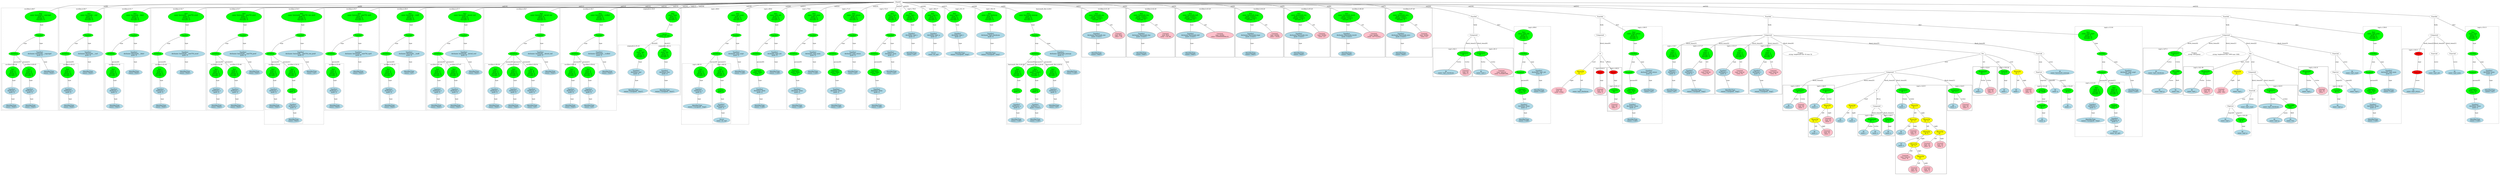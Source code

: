 strict graph "" {
	graph [bb="0,0,20962,1781.4"];
	node [label="\N"];
	subgraph cluster250 {
		graph [bb="13277,811.72,13385,1095.6",
			label="isqrt.c:103:5",
			lheight=0.21,
			lp="13331,1084.1",
			lwidth=0.96
		];
		251	[fillcolor=pink,
			height=1.041,
			label="Constant
type: int
value: 0",
			pos="13331,857.2",
			style=filled,
			width=1.2767];
		250	[fillcolor=red,
			height=0.5,
			label=Return,
			pos="13331,1046.6",
			style=filled,
			width=0.95686];
		250 -- 251	[label=expr,
			lp="13344,962.39",
			pos="13331,1028.3 13331,998.11 13331,935.24 13331,894.97"];
	}
	subgraph cluster281 {
		graph [bb="13861,822.33,14009,1325.6",
			label="isqrt.c:119:7",
			lheight=0.21,
			lp="13935,1314.1",
			lwidth=0.96,
			style=dashed
		];
		283	[fillcolor=lightblue,
			height=0.74639,
			label="IdentifierType
names: ['int']",
			pos="13935,857.2",
			style="filled,dashed",
			width=1.8463];
		282	[fillcolor=lightblue,
			height=1.041,
			label="TypeDecl
declname: i
quals: []",
			pos="13938,1046.6",
			style="filled,dashed",
			width=1.5713];
		282 -- 283	[label=type,
			lp="13949,962.39",
			pos="13937,1009 13937,972.26 13936,916.56 13935,884.13"];
		281	[fillcolor=green,
			height=1.6303,
			label="Decl
name: i
quals: []
storage: []
funcspec: []",
			pos="13943,1236",
			style="filled,dashed",
			width=1.591];
		281 -- 282	[label=type,
			lp="13953,1151.8",
			pos="13941,1177.2 13941,1146.9 13940,1110.6 13939,1084.2"];
	}
	subgraph cluster286 {
		graph [bb="16516,811.72,16724,1104.4",
			label="isqrt.c:122:9",
			lheight=0.21,
			lp="16620,1092.9",
			lwidth=0.96
		];
		287	[fillcolor=lightblue,
			height=0.74639,
			label="ID
name: i",
			pos="16565,857.2",
			style=filled,
			width=1.1392];
		286	[fillcolor=green,
			height=0.74639,
			label="Assignment
op: =",
			pos="16602,1046.6",
			style=filled,
			width=1.6106];
		286 -- 287	[label=lvalue,
			lp="16604,962.39",
			pos="16597,1019.5 16590,983.72 16577,919.71 16570,884.03"];
		288	[fillcolor=pink,
			height=1.041,
			label="Constant
type: int
value: 0",
			pos="16670,857.2",
			style=filled,
			width=1.2767];
		286 -- 288	[label=rvalue,
			lp="16651,962.39",
			pos="16611,1019.9 16623,987.14 16644,930.26 16657,893.44"];
	}
	subgraph cluster292 {
		graph [bb="16732,822.33,16842,1104.4",
			label="isqrt.c:122:24",
			lheight=0.21,
			lp="16787,1092.9",
			lwidth=1.06
		];
		293	[fillcolor=lightblue,
			height=0.74639,
			label="ID
name: i",
			pos="16787,857.2",
			style=filled,
			width=1.1392];
		292	[fillcolor=green,
			height=0.74639,
			label="UnaryOp
op: p++",
			pos="16787,1046.6",
			style=filled,
			width=1.316];
		292 -- 293	[label=expr,
			lp="16800,962.39",
			pos="16787,1019.5 16787,983.82 16787,920.07 16787,884.33"];
	}
	subgraph cluster295 {
		graph [bb="15845,8,16288,915.07",
			label="isqrt.c:123:5",
			lheight=0.21,
			lp="16066,903.57",
			lwidth=0.96
		];
		296	[fillcolor=lightblue,
			height=0.74639,
			label="ID
name: r",
			pos="15903,699.64",
			style=filled,
			width=1.1589];
		295	[fillcolor=green,
			height=0.74639,
			label="Assignment
op: =",
			pos="15911,857.2",
			style=filled,
			width=1.6106];
		295 -- 296	[label=lvalue,
			lp="15924,773.01",
			pos="15910,830.16 15908,801.36 15906,755.23 15904,726.5"];
		297	[fillcolor=yellow,
			height=0.74639,
			label="BinaryOp
op: +",
			pos="16012,699.64",
			style=filled,
			width=1.3749];
		295 -- 297	[label=rvalue,
			lp="15985,773.01",
			pos="15927,831.2 15946,802.09 15977,754.29 15996,725.31"];
		298	[fillcolor=yellow,
			height=0.74639,
			label="BinaryOp
op: <<",
			pos="16000,557.29",
			style=filled,
			width=1.3749];
		297 -- 298	[label=left,
			lp="16016,630.66",
			pos="16010,672.57 16008,647.36 16004,609.38 16002,584.22"];
		301	[fillcolor=yellow,
			height=0.74639,
			label="BinaryOp
op: >>",
			pos="16117,557.29",
			style=filled,
			width=1.3749];
		297 -- 301	[label=right,
			lp="16081,630.66",
			pos="16030,674.51 16049,648.8 16080,608.34 16099,582.57"];
		299	[fillcolor=lightblue,
			height=0.74639,
			label="ID
name: r",
			pos="15895,431.34",
			style=filled,
			width=1.1589];
		298 -- 299	[label=left,
			lp="15964,494.31",
			pos="15980,532.68 15961,510.49 15933,477.47 15915,455.44"];
		300	[fillcolor=pink,
			height=1.041,
			label="Constant
type: int
value: 2",
			pos="16001,431.34",
			style=filled,
			width=1.2767];
		298 -- 300	[label=right,
			lp="16014,494.31",
			pos="16000,530.31 16000,512.56 16001,488.78 16001,469.1"];
		302	[fillcolor=yellow,
			height=0.74639,
			label="BinaryOp
op: &",
			pos="16114,431.34",
			style=filled,
			width=1.3749];
		301 -- 302	[label=left,
			lp="16126,494.31",
			pos="16116,530.31 16116,509.15 16115,479.43 16115,458.29"];
		309	[fillcolor=yellow,
			height=0.74639,
			label="BinaryOp
op: -",
			pos="16231,431.34",
			style=filled,
			width=1.3749];
		301 -- 309	[label=right,
			lp="16194,494.31",
			pos="16138,532.98 16159,510.95 16189,478.09 16209,455.97"];
		303	[fillcolor=lightblue,
			height=0.74639,
			label="ID
name: x",
			pos="15897,305.38",
			style=filled,
			width=1.1982];
		302 -- 303	[label=left,
			lp="16042,368.36",
			pos="16088,408.17 16078,400.49 16067,392.23 16056,385.86 16050,382.7 15956,345.87 15950,342.86 15941,338.09 15932,332.17 15924,326.49"];
		304	[fillcolor=yellow,
			height=0.74639,
			label="BinaryOp
op: <<",
			pos="16008,305.38",
			style=filled,
			width=1.3749];
		302 -- 304	[label=right,
			lp="16081,368.36",
			pos="16094,406.73 16075,384.81 16047,352.35 16028,330.32"];
		310	[fillcolor=pink,
			height=1.041,
			label="Constant
type: int
value: 32",
			pos="16123,305.38",
			style=filled,
			width=1.316];
		309 -- 310	[label=left,
			lp="16194,368.36",
			pos="16210,406.73 16193,386.92 16168,358.49 16150,336.95"];
		311	[fillcolor=pink,
			height=1.041,
			label="Constant
type: int
value: 2",
			pos="16234,305.38",
			style=filled,
			width=1.2767];
		309 -- 311	[label=right,
			lp="16246,368.36",
			pos="16232,404.35 16232,386.6 16233,362.83 16233,343.15"];
		305	[fillcolor=pink,
			height=1.041,
			label="Constant
type: long int
value: 3L",
			pos="15928,179.43",
			style=filled,
			width=1.7481];
		304 -- 305	[label=left,
			lp="15982,242.41",
			pos="15992,279.89 15980,261.27 15963,235.41 15950,214.72"];
		306	[fillcolor=yellow,
			height=0.74639,
			label="BinaryOp
op: -",
			pos="16058,179.43",
			style=filled,
			width=1.3749];
		304 -- 306	[label=right,
			lp="16049,242.41",
			pos="16018,279 16027,257.61 16039,227.16 16048,205.78"];
		307	[fillcolor=pink,
			height=1.041,
			label="Constant
type: int
value: 32",
			pos="16002,53.477",
			style=filled,
			width=1.316];
		306 -- 307	[label=left,
			lp="16044,116.45",
			pos="16047,153.05 16038,134.63 16027,109.5 16018,89.224"];
		308	[fillcolor=pink,
			height=1.041,
			label="Constant
type: int
value: 2",
			pos="16113,53.477",
			style=filled,
			width=1.2767];
		306 -- 308	[label=right,
			lp="16102,116.45",
			pos="16069,153.05 16077,134.63 16089,109.5 16098,89.224"];
	}
	subgraph cluster277 {
		graph [bb="14017,822.33,14295,1325.6",
			label="isqrt.c:117:17",
			lheight=0.21,
			lp="14156,1314.1",
			lwidth=1.06
		];
		279	[fillcolor=lightblue,
			height=0.74639,
			label="IdentifierType
names: ['unsigned', 'long']",
			pos="14137,857.2",
			style="filled,dashed",
			width=3.1034];
		278	[fillcolor=lightblue,
			height=1.041,
			label="TypeDecl
declname: e
quals: []",
			pos="14084,1046.6",
			style=filled,
			width=1.6303];
		278 -- 279	[label=type,
			lp="14121,962.39",
			pos="14094,1009.4 14105,972.76 14120,916.84 14130,884.26"];
		277	[fillcolor=green,
			height=1.6303,
			label="Decl
name: e
quals: []
storage: []
funcspec: []",
			pos="14224,1236",
			style=filled,
			width=1.591];
		277 -- 278	[label=type,
			lp="14179,1151.8",
			pos="14189,1188.6 14164,1155.1 14131,1110.7 14109,1080.7"];
		280	[fillcolor=pink,
			height=1.041,
			label="Constant
type: long int
value: 0L",
			pos="14224,1046.6",
			style=filled,
			width=1.7481];
		277 -- 280	[label=init,
			lp="14234,1151.8",
			pos="14224,1177.2 14224,1146.9 14224,1110.6 14224,1084.2"];
	}
	subgraph cluster252 {
		graph [bb="13393,646.16,13519,1095.6",
			label="isqrt.c:105:5",
			lheight=0.21,
			lp="13456,1084.1",
			lwidth=0.96
		];
		subgraph cluster253 {
			graph [bb="13401,654.16,13511,915.07",
				label="isqrt.c:105:13",
				lheight=0.21,
				lp="13456,903.57",
				lwidth=1.06,
				style=dashed
			];
			254	[fillcolor=pink,
				height=1.041,
				label="Constant
type: int
value: 1",
				pos="13456,699.64",
				style=filled,
				width=1.2767];
			253	[fillcolor=green,
				height=0.74639,
				label="UnaryOp
op: -",
				pos="13456,857.2",
				style=filled,
				width=1.316];
			253 -- 254	[label=expr,
				lp="13468,773.01",
				pos="13456,830.16 13456,804.73 13456,765.8 13456,737.25"];
		}
		252	[fillcolor=red,
			height=0.5,
			label=Return,
			pos="13445,1046.6",
			style=filled,
			width=0.95686];
		252 -- 253	[label=expr,
			lp="13464,962.39",
			pos="13446,1028.3 13448,995.31 13452,923.25 13454,884.35"];
	}
	subgraph cluster256 {
		graph [bb="17401,388.47,17961,1515",
			label="isqrt.c:113:6",
			lheight=0.21,
			lp="17681,1503.5",
			lwidth=0.96,
			style=dashed
		];
		subgraph cluster259 {
			graph [bb="17409,522.42,17649,946.89",
				label="isqrt.c:113:33",
				lheight=0.21,
				lp="17529,935.39",
				lwidth=1.06,
				style=dashed
			];
			261	[fillcolor=lightblue,
				height=0.74639,
				label="IdentifierType
names: ['unsigned', 'long']",
				pos="17529,557.29",
				style="filled,dashed",
				width=3.1034];
			260	[fillcolor=lightblue,
				height=1.041,
				label="TypeDecl
declname: x
quals: []",
				pos="17538,699.64",
				style="filled,dashed",
				width=1.6303];
			260 -- 261	[label=type,
				lp="17547,630.66",
				pos="17536,662.13 17534,637.76 17532,606.3 17531,584.42"];
			259	[fillcolor=green,
				height=1.6303,
				label="Decl
name: x
quals: []
storage: []
funcspec: []",
				pos="17562,857.2",
				style="filled,dashed",
				width=1.591];
			259 -- 260	[label=type,
				lp="17562,773.01",
				pos="17553,799.16 17550,778.52 17547,755.78 17544,737.35"];
		}
		subgraph cluster262 {
			graph [bb="17657,396.47,17807,946.89",
				label="isqrt.c:113:52",
				lheight=0.21,
				lp="17732,935.39",
				lwidth=1.06,
				style=dashed
			];
			265	[fillcolor=lightblue,
				height=0.74639,
				label="Struct
name: int_sqrt",
				pos="17732,431.34",
				style="filled,dashed",
				width=1.866];
			264	[fillcolor=lightblue,
				height=1.041,
				label="TypeDecl
declname: q
quals: []",
				pos="17728,557.29",
				style="filled,dashed",
				width=1.6303];
			264 -- 265	[label=type,
				lp="17743,494.31",
				pos="17729,519.77 17730,500.06 17731,476.19 17731,458.38"];
			263	[fillcolor=green,
				height=0.74639,
				label="PtrDecl
quals: []",
				pos="17724,699.64",
				style="filled,dashed",
				width=1.2178];
			263 -- 264	[label=type,
				lp="17739,630.66",
				pos="17725,672.57 17725,650.69 17726,619.19 17727,594.8"];
			262	[fillcolor=green,
				height=1.6303,
				label="Decl
name: q
quals: []
storage: []
funcspec: []",
				pos="17723,857.2",
				style="filled,dashed",
				width=1.591];
			262 -- 263	[label=type,
				lp="17736,773.01",
				pos="17723,798.27 17724,773.74 17724,746.38 17724,726.88"];
		}
		258	[fillcolor=green,
			height=0.5,
			label=ParamList,
			pos="17612,1046.6",
			style="filled,dashed",
			width=1.3179];
		258 -- 259	[label="params[0]",
			lp="17620,962.39",
			pos="17607,1028.6 17601,1003 17587,953.4 17577,914.26"];
		258 -- 262	[label="params[1]",
			lp="17693,962.39",
			pos="17622,1028.9 17638,1002.1 17670,948.07 17694,907.96"];
		257	[fillcolor=green,
			height=0.5,
			label=FuncDecl,
			pos="17612,1236",
			style="filled,dashed",
			width=1.2457];
		257 -- 258	[label=args,
			lp="17624,1151.8",
			pos="17612,1217.7 17612,1182 17612,1100.5 17612,1064.8"];
		266	[fillcolor=lightblue,
			height=1.041,
			label="TypeDecl
declname: isqrt_usqrt
quals: []",
			pos="17856,1046.6",
			style="filled,dashed",
			width=2.632];
		257 -- 266	[label=type,
			lp="17739,1151.8",
			pos="17632,1219.6 17671,1189.3 17760,1121 17814,1080.2"];
		267	[fillcolor=lightblue,
			height=0.74639,
			label="IdentifierType
names: ['void']",
			pos="17884,857.2",
			style="filled,dashed",
			width=1.9053];
		266 -- 267	[label=type,
			lp="17882,962.39",
			pos="17861,1009 17867,972.26 17875,916.56 17880,884.13"];
		256	[fillcolor=green,
			height=1.6303,
			label="Decl
name: isqrt_usqrt
quals: []
storage: []
funcspec: []",
			pos="17508,1425.3",
			style="filled,dashed",
			width=2.1999];
		256 -- 257	[label=type,
			lp="17569,1341.1",
			pos="17538,1370.9 17560,1331.3 17588,1279.9 17603,1253.8"];
	}
	subgraph cluster269 {
		graph [bb="14303,822.33,14581,1325.6",
			label="isqrt.c:115:17",
			lheight=0.21,
			lp="14442,1314.1",
			lwidth=1.06
		];
		271	[fillcolor=lightblue,
			height=0.74639,
			label="IdentifierType
names: ['unsigned', 'long']",
			pos="14423,857.2",
			style="filled,dashed",
			width=3.1034];
		270	[fillcolor=lightblue,
			height=1.041,
			label="TypeDecl
declname: a
quals: []",
			pos="14370,1046.6",
			style=filled,
			width=1.6303];
		270 -- 271	[label=type,
			lp="14407,962.39",
			pos="14380,1009.4 14391,972.76 14406,916.84 14416,884.26"];
		269	[fillcolor=green,
			height=1.6303,
			label="Decl
name: a
quals: []
storage: []
funcspec: []",
			pos="14510,1236",
			style=filled,
			width=1.591];
		269 -- 270	[label=type,
			lp="14465,1151.8",
			pos="14475,1188.6 14450,1155.1 14417,1110.7 14395,1080.7"];
		272	[fillcolor=pink,
			height=1.041,
			label="Constant
type: long int
value: 0L",
			pos="14510,1046.6",
			style=filled,
			width=1.7481];
		269 -- 272	[label=init,
			lp="14520,1151.8",
			pos="14510,1177.2 14510,1146.9 14510,1110.6 14510,1084.2"];
	}
	subgraph cluster273 {
		graph [bb="14589,822.33,14863,1325.6",
			label="isqrt.c:116:17",
			lheight=0.21,
			lp="14726,1314.1",
			lwidth=1.06
		];
		275	[fillcolor=lightblue,
			height=0.74639,
			label="IdentifierType
names: ['unsigned', 'long']",
			pos="14709,857.2",
			style="filled,dashed",
			width=3.1034];
		274	[fillcolor=lightblue,
			height=1.041,
			label="TypeDecl
declname: r
quals: []",
			pos="14654,1046.6",
			style=filled,
			width=1.591];
		274 -- 275	[label=type,
			lp="14692,962.39",
			pos="14665,1009.4 14675,972.76 14692,916.84 14701,884.26"];
		273	[fillcolor=green,
			height=1.6303,
			label="Decl
name: r
quals: []
storage: []
funcspec: []",
			pos="14746,1236",
			style=filled,
			width=1.591];
		273 -- 274	[label=type,
			lp="14721,1151.8",
			pos="14721,1183.3 14705,1151.2 14685,1110.9 14671,1082.5"];
		276	[fillcolor=pink,
			height=1.041,
			label="Constant
type: long int
value: 0L",
			pos="14792,1046.6",
			style=filled,
			width=1.7481];
		273 -- 276	[label=init,
			lp="14778,1151.8",
			pos="14760,1178.7 14767,1148 14776,1110.9 14783,1083.9"];
	}
	subgraph cluster312 {
		graph [bb="16296,654.16,16508,915.07",
			label="isqrt.c:124:5",
			lheight=0.21,
			lp="16402,903.57",
			lwidth=0.96
		];
		313	[fillcolor=lightblue,
			height=0.74639,
			label="ID
name: x",
			pos="16347,699.64",
			style=filled,
			width=1.1982];
		312	[fillcolor=green,
			height=0.74639,
			label="Assignment
op: <<=",
			pos="16362,857.2",
			style=filled,
			width=1.6106];
		312 -- 313	[label=lvalue,
			lp="16372,773.01",
			pos="16359,830.16 16357,801.36 16352,755.23 16349,726.5"];
		314	[fillcolor=pink,
			height=1.041,
			label="Constant
type: int
value: 2",
			pos="16454,699.64",
			style=filled,
			width=1.2767];
		312 -- 314	[label=rvalue,
			lp="16431,773.01",
			pos="16377,831.2 16392,804.75 16417,762.87 16434,733.7"];
	}
	subgraph cluster315 {
		graph [bb="14871,654.16,15081,915.07",
			label="isqrt.c:125:5",
			lheight=0.21,
			lp="14976,903.57",
			lwidth=0.96
		];
		316	[fillcolor=lightblue,
			height=0.74639,
			label="ID
name: a",
			pos="14921,699.64",
			style=filled,
			width=1.1785];
		315	[fillcolor=green,
			height=0.74639,
			label="Assignment
op: <<=",
			pos="15015,857.2",
			style=filled,
			width=1.6106];
		315 -- 316	[label=lvalue,
			lp="14985,773.01",
			pos="15000,831.2 14982,802 14953,754.01 14936,725.06"];
		317	[fillcolor=pink,
			height=1.041,
			label="Constant
type: int
value: 1",
			pos="15027,699.64",
			style=filled,
			width=1.2767];
		315 -- 317	[label=rvalue,
			lp="15039,773.01",
			pos="15017,830.16 15019,804.73 15022,765.8 15024,737.25"];
	}
	subgraph cluster318 {
		graph [bb="15089,385.86,15313,915.07",
			label="isqrt.c:126:5",
			lheight=0.21,
			lp="15201,903.57",
			lwidth=0.96
		];
		319	[fillcolor=lightblue,
			height=0.74639,
			label="ID
name: e",
			pos="15142,699.64",
			style=filled,
			width=1.1785];
		318	[fillcolor=green,
			height=0.74639,
			label="Assignment
op: =",
			pos="15247,857.2",
			style=filled,
			width=1.6106];
		318 -- 319	[label=lvalue,
			lp="15212,773.01",
			pos="15230,831.2 15210,801.83 15178,753.44 15158,724.55"];
		320	[fillcolor=yellow,
			height=0.74639,
			label="BinaryOp
op: +",
			pos="15252,699.64",
			style=filled,
			width=1.3749];
		318 -- 320	[label=rvalue,
			lp="15267,773.01",
			pos="15248,830.16 15249,801.44 15250,755.51 15251,726.76"];
		321	[fillcolor=yellow,
			height=0.74639,
			label="BinaryOp
op: <<",
			pos="15146,557.29",
			style=filled,
			width=1.3749];
		320 -- 321	[label=left,
			lp="15216,630.66",
			pos="15234,674.51 15214,648.8 15184,608.34 15164,582.57"];
		324	[fillcolor=pink,
			height=1.041,
			label="Constant
type: int
value: 1",
			pos="15259,557.29",
			style=filled,
			width=1.2767];
		320 -- 324	[label=right,
			lp="15269,630.66",
			pos="15253,672.57 15254,650.69 15256,619.19 15257,594.8"];
		322	[fillcolor=lightblue,
			height=0.74639,
			label="ID
name: a",
			pos="15142,431.34",
			style=filled,
			width=1.1785];
		321 -- 322	[label=left,
			lp="15154,494.31",
			pos="15145,530.31 15144,509.15 15144,479.43 15143,458.29"];
		323	[fillcolor=pink,
			height=1.041,
			label="Constant
type: int
value: 1",
			pos="15248,431.34",
			style=filled,
			width=1.2767];
		321 -- 323	[label=right,
			lp="15217,494.31",
			pos="15166,532.39 15182,512.69 15205,484.62 15223,463.22"];
	}
	subgraph cluster46 {
		graph [bb="8,656.77,486,1704.4",
			label="wcclibm.h:49:7",
			lheight=0.21,
			lp="247,1692.9",
			lwidth=1.19,
			style=dashed
		];
		subgraph cluster49 {
			graph [bb="16,664.77,170,1136.3",
				label="wcclibm.h:49:36",
				lheight=0.21,
				lp="93,1124.8",
				lwidth=1.29,
				style=dashed
			];
			51	[fillcolor=lightblue,
				height=0.74639,
				label="IdentifierType
names: ['float']",
				pos="93,699.64",
				style="filled,dashed",
				width=1.9053];
			50	[fillcolor=lightblue,
				height=1.041,
				label="TypeDecl
declname: x
quals: []",
				pos="97,857.2",
				style="filled,dashed",
				width=1.6303];
			50 -- 51	[label=type,
				lp="107,773.01",
				pos="96.062,819.72 95.328,791.17 94.324,752.14 93.669,726.67"];
			49	[fillcolor=green,
				height=1.6303,
				label="Decl
name: x
quals: []
storage: []
funcspec: []",
				pos="104,1046.6",
				style="filled,dashed",
				width=1.591];
			49 -- 50	[label=type,
				lp="114,962.39",
				pos="101.84,987.83 100.71,957.5 99.356,921.26 98.368,894.81"];
		}
		subgraph cluster52 {
			graph [bb="178,664.77,332,1136.3",
				label="wcclibm.h:49:45",
				lheight=0.21,
				lp="255,1124.8",
				lwidth=1.29,
				style=dashed
			];
			54	[fillcolor=lightblue,
				height=0.74639,
				label="IdentifierType
names: ['float']",
				pos="255,699.64",
				style="filled,dashed",
				width=1.9053];
			53	[fillcolor=lightblue,
				height=1.041,
				label="TypeDecl
declname: y
quals: []",
				pos="250,857.2",
				style="filled,dashed",
				width=1.6303];
			53 -- 54	[label=type,
				lp="265,773.01",
				pos="251.17,819.72 252.09,791.17 253.34,752.14 254.16,726.67"];
			52	[fillcolor=green,
				height=1.6303,
				label="Decl
name: y
quals: []
storage: []
funcspec: []",
				pos="244,1046.6",
				style="filled,dashed",
				width=1.591];
			52 -- 53	[label=type,
				lp="259,962.39",
				pos="245.85,987.83 246.82,957.5 247.98,921.26 248.83,894.81"];
		}
		48	[fillcolor=green,
			height=0.5,
			label=ParamList,
			pos="121,1236",
			style="filled,dashed",
			width=1.3179];
		48 -- 49	[label="params[0]",
			lp="143,1151.8",
			pos="119.43,1217.7 117.13,1192.3 112.73,1143.8 109.22,1105.1"];
		48 -- 52	[label="params[1]",
			lp="213,1151.8",
			pos="133.33,1218.3 144.49,1203.2 161.24,1180 175,1159.3 188.37,1139.1 202.5,1116.5 214.47,1097"];
		47	[fillcolor=green,
			height=0.5,
			label=FuncDecl,
			pos="332,1425.3",
			style="filled,dashed",
			width=1.2457];
		47 -- 48	[label=args,
			lp="211.5,1341.1",
			pos="303.94,1411.3 270.74,1394.8 215.16,1364 177,1325.6 155.54,1304.1 138.25,1272.9 128.82,1253.8"];
		55	[fillcolor=lightblue,
			height=1.041,
			label="TypeDecl
declname: basicmath___copysignf
quals: []",
			pos="332,1236",
			style="filled,dashed",
			width=4.0462];
		47 -- 55	[label=type,
			lp="344,1341.1",
			pos="332,1407 332,1376.9 332,1314 332,1273.7"];
		56	[fillcolor=lightblue,
			height=0.74639,
			label="IdentifierType
names: ['float']",
			pos="409,1046.6",
			style="filled,dashed",
			width=1.9053];
		55 -- 56	[label=type,
			lp="381,1151.8",
			pos="347.03,1198.4 362.17,1161.5 385.15,1105.6 398.46,1073.2"];
		46	[fillcolor=green,
			height=1.6303,
			label="Decl
name: basicmath___copysignf
quals: []
storage: []
funcspec: []",
			pos="341,1614.7",
			style="filled,dashed",
			width=3.5945];
		46 -- 47	[label=type,
			lp="350,1530.5",
			pos="338.23,1556 336.37,1517.3 334.04,1468.9 332.83,1443.6"];
	}
	subgraph cluster57 {
		graph [bb="494,656.77,870,1704.4",
			label="wcclibm.h:50:7",
			lheight=0.21,
			lp="682,1692.9",
			lwidth=1.19,
			style=dashed
		];
		subgraph cluster60 {
			graph [bb="502,664.77,656,1136.3",
				label="wcclibm.h:50:31",
				lheight=0.21,
				lp="579,1124.8",
				lwidth=1.29,
				style=dashed
			];
			62	[fillcolor=lightblue,
				height=0.74639,
				label="IdentifierType
names: ['float']",
				pos="579,699.64",
				style="filled,dashed",
				width=1.9053];
			61	[fillcolor=lightblue,
				height=1.041,
				label="TypeDecl
declname: x
quals: []",
				pos="574,857.2",
				style="filled,dashed",
				width=1.6303];
			61 -- 62	[label=type,
				lp="589,773.01",
				pos="575.17,819.72 576.09,791.17 577.34,752.14 578.16,726.67"];
			60	[fillcolor=green,
				height=1.6303,
				label="Decl
name: x
quals: []
storage: []
funcspec: []",
				pos="568,1046.6",
				style="filled,dashed",
				width=1.591];
			60 -- 61	[label=type,
				lp="583,962.39",
				pos="569.85,987.83 570.82,957.5 571.98,921.26 572.83,894.81"];
		}
		59	[fillcolor=green,
			height=0.5,
			label=ParamList,
			pos="549,1236",
			style="filled,dashed",
			width=1.3179];
		59 -- 60	[label="params[0]",
			lp="586,1151.8",
			pos="550.75,1217.7 553.33,1192.3 558.24,1143.8 562.17,1105.1"];
		58	[fillcolor=green,
			height=0.5,
			label=FuncDecl,
			pos="738,1425.3",
			style="filled,dashed",
			width=1.2457];
		58 -- 59	[label=args,
			lp="639.5,1341.1",
			pos="713.56,1410.1 685.14,1392.7 637.95,1361.2 605,1325.6 584.44,1303.5 567,1272.8 557.28,1253.9"];
		63	[fillcolor=lightblue,
			height=1.041,
			label="TypeDecl
declname: basicmath___cosf
quals: []",
			pos="738,1236",
			style="filled,dashed",
			width=3.4373];
		58 -- 63	[label=type,
			lp="750,1341.1",
			pos="738,1407 738,1376.9 738,1314 738,1273.7"];
		64	[fillcolor=lightblue,
			height=0.74639,
			label="IdentifierType
names: ['float']",
			pos="738,1046.6",
			style="filled,dashed",
			width=1.9053];
		63 -- 64	[label=type,
			lp="750,1151.8",
			pos="738,1198.4 738,1161.6 738,1105.9 738,1073.5"];
		57	[fillcolor=green,
			height=1.6303,
			label="Decl
name: basicmath___cosf
quals: []
storage: []
funcspec: []",
			pos="750,1614.7",
			style="filled,dashed",
			width=2.9856];
		57 -- 58	[label=type,
			lp="758,1530.5",
			pos="746.3,1556 743.82,1517.3 740.73,1468.9 739.11,1443.6"];
	}
	subgraph cluster65 {
		graph [bb="878,656.77,1260,1704.4",
			label="wcclibm.h:51:7",
			lheight=0.21,
			lp="1069,1692.9",
			lwidth=1.19,
			style=dashed
		];
		subgraph cluster68 {
			graph [bb="886,664.77,1040,1136.3",
				label="wcclibm.h:51:32",
				lheight=0.21,
				lp="963,1124.8",
				lwidth=1.29,
				style=dashed
			];
			70	[fillcolor=lightblue,
				height=0.74639,
				label="IdentifierType
names: ['float']",
				pos="963,699.64",
				style="filled,dashed",
				width=1.9053];
			69	[fillcolor=lightblue,
				height=1.041,
				label="TypeDecl
declname: x
quals: []",
				pos="958,857.2",
				style="filled,dashed",
				width=1.6303];
			69 -- 70	[label=type,
				lp="973,773.01",
				pos="959.17,819.72 960.09,791.17 961.34,752.14 962.16,726.67"];
			68	[fillcolor=green,
				height=1.6303,
				label="Decl
name: x
quals: []
storage: []
funcspec: []",
				pos="952,1046.6",
				style="filled,dashed",
				width=1.591];
			68 -- 69	[label=type,
				lp="967,962.39",
				pos="953.85,987.83 954.82,957.5 955.98,921.26 956.83,894.81"];
		}
		67	[fillcolor=green,
			height=0.5,
			label=ParamList,
			pos="933,1236",
			style="filled,dashed",
			width=1.3179];
		67 -- 68	[label="params[0]",
			lp="970,1151.8",
			pos="934.75,1217.7 937.33,1192.3 942.24,1143.8 946.17,1105.1"];
		66	[fillcolor=green,
			height=0.5,
			label=FuncDecl,
			pos="1125,1425.3",
			style="filled,dashed",
			width=1.2457];
		66 -- 67	[label=args,
			lp="1024.5,1341.1",
			pos="1100,1410.2 1070.9,1392.9 1022.6,1361.5 989,1325.6 968.33,1303.6 950.92,1272.8 941.23,1254"];
		71	[fillcolor=lightblue,
			height=1.041,
			label="TypeDecl
declname: basicmath___fabsf
quals: []",
			pos="1125,1236",
			style="filled,dashed",
			width=3.5159];
		66 -- 71	[label=type,
			lp="1137,1341.1",
			pos="1125,1407 1125,1376.9 1125,1314 1125,1273.7"];
		72	[fillcolor=lightblue,
			height=0.74639,
			label="IdentifierType
names: ['float']",
			pos="1125,1046.6",
			style="filled,dashed",
			width=1.9053];
		71 -- 72	[label=type,
			lp="1137,1151.8",
			pos="1125,1198.4 1125,1161.6 1125,1105.9 1125,1073.5"];
		65	[fillcolor=green,
			height=1.6303,
			label="Decl
name: basicmath___fabsf
quals: []
storage: []
funcspec: []",
			pos="1133,1614.7",
			style="filled,dashed",
			width=3.0838];
		65 -- 66	[label=type,
			lp="1142,1530.5",
			pos="1130.5,1556 1128.9,1517.3 1126.8,1468.9 1125.7,1443.6"];
	}
	subgraph cluster73 {
		graph [bb="1268,656.77,1722,1704.4",
			label="wcclibm.h:52:7",
			lheight=0.21,
			lp="1495,1692.9",
			lwidth=1.19,
			style=dashed
		];
		subgraph cluster76 {
			graph [bb="1276,664.77,1430,1136.3",
				label="wcclibm.h:52:40",
				lheight=0.21,
				lp="1353,1124.8",
				lwidth=1.29,
				style=dashed
			];
			78	[fillcolor=lightblue,
				height=0.74639,
				label="IdentifierType
names: ['float']",
				pos="1353,699.64",
				style="filled,dashed",
				width=1.9053];
			77	[fillcolor=lightblue,
				height=1.041,
				label="TypeDecl
declname: x
quals: []",
				pos="1348,857.2",
				style="filled,dashed",
				width=1.6303];
			77 -- 78	[label=type,
				lp="1363,773.01",
				pos="1349.2,819.72 1350.1,791.17 1351.3,752.14 1352.2,726.67"];
			76	[fillcolor=green,
				height=1.6303,
				label="Decl
name: x
quals: []
storage: []
funcspec: []",
				pos="1342,1046.6",
				style="filled,dashed",
				width=1.591];
			76 -- 77	[label=type,
				lp="1357,962.39",
				pos="1343.8,987.83 1344.8,957.5 1346,921.26 1346.8,894.81"];
		}
		75	[fillcolor=green,
			height=0.5,
			label=ParamList,
			pos="1323,1236",
			style="filled,dashed",
			width=1.3179];
		75 -- 76	[label="params[0]",
			lp="1360,1151.8",
			pos="1324.8,1217.7 1327.3,1192.3 1332.2,1143.8 1336.2,1105.1"];
		74	[fillcolor=green,
			height=0.5,
			label=FuncDecl,
			pos="1551,1425.3",
			style="filled,dashed",
			width=1.2457];
		74 -- 75	[label=args,
			lp="1415.5,1341.1",
			pos="1520.1,1412.1 1483.2,1396.4 1421.3,1366.1 1379,1325.6 1357,1304.6 1339.9,1273.3 1330.6,1254"];
		79	[fillcolor=lightblue,
			height=1.041,
			label="TypeDecl
declname: basicmath___ieee754_acosf
quals: []",
			pos="1551,1236",
			style="filled,dashed",
			width=4.5176];
		74 -- 79	[label=type,
			lp="1563,1341.1",
			pos="1551,1407 1551,1376.9 1551,1314 1551,1273.7"];
		80	[fillcolor=lightblue,
			height=0.74639,
			label="IdentifierType
names: ['float']",
			pos="1551,1046.6",
			style="filled,dashed",
			width=1.9053];
		79 -- 80	[label=type,
			lp="1563,1151.8",
			pos="1551,1198.4 1551,1161.6 1551,1105.9 1551,1073.5"];
		73	[fillcolor=green,
			height=1.6303,
			label="Decl
name: basicmath___ieee754_acosf
quals: []
storage: []
funcspec: []",
			pos="1560,1614.7",
			style="filled,dashed",
			width=4.0659];
		73 -- 74	[label=type,
			lp="1569,1530.5",
			pos="1557.2,1556 1555.4,1517.3 1553,1468.9 1551.8,1443.6"];
	}
	subgraph cluster81 {
		graph [bb="1730,656.77,2208,1704.4",
			label="wcclibm.h:53:7",
			lheight=0.21,
			lp="1969,1692.9",
			lwidth=1.19,
			style=dashed
		];
		subgraph cluster84 {
			graph [bb="1738,664.77,1892,1136.3",
				label="wcclibm.h:53:39",
				lheight=0.21,
				lp="1815,1124.8",
				lwidth=1.29,
				style=dashed
			];
			86	[fillcolor=lightblue,
				height=0.74639,
				label="IdentifierType
names: ['float']",
				pos="1815,699.64",
				style="filled,dashed",
				width=1.9053];
			85	[fillcolor=lightblue,
				height=1.041,
				label="TypeDecl
declname: x
quals: []",
				pos="1814,857.2",
				style="filled,dashed",
				width=1.6303];
			85 -- 86	[label=type,
				lp="1827,773.01",
				pos="1814.2,819.33 1814.4,790.76 1814.7,751.89 1814.8,726.54"];
			84	[fillcolor=green,
				height=1.6303,
				label="Decl
name: x
quals: []
storage: []
funcspec: []",
				pos="1813,1046.6",
				style="filled,dashed",
				width=1.591];
			84 -- 85	[label=type,
				lp="1826,962.39",
				pos="1813.3,987.83 1813.5,957.5 1813.7,921.26 1813.8,894.81"];
		}
		subgraph cluster87 {
			graph [bb="1900,664.77,2054,1136.3",
				label="wcclibm.h:53:48",
				lheight=0.21,
				lp="1977,1124.8",
				lwidth=1.29,
				style=dashed
			];
			89	[fillcolor=lightblue,
				height=0.74639,
				label="IdentifierType
names: ['float']",
				pos="1977,699.64",
				style="filled,dashed",
				width=1.9053];
			88	[fillcolor=lightblue,
				height=1.041,
				label="TypeDecl
declname: y
quals: []",
				pos="1972,857.2",
				style="filled,dashed",
				width=1.6303];
			88 -- 89	[label=type,
				lp="1987,773.01",
				pos="1973.2,819.72 1974.1,791.17 1975.3,752.14 1976.2,726.67"];
			87	[fillcolor=green,
				height=1.6303,
				label="Decl
name: y
quals: []
storage: []
funcspec: []",
				pos="1966,1046.6",
				style="filled,dashed",
				width=1.591];
			87 -- 88	[label=type,
				lp="1981,962.39",
				pos="1967.8,987.83 1968.8,957.5 1970,921.26 1970.8,894.81"];
		}
		83	[fillcolor=green,
			height=0.5,
			label=ParamList,
			pos="1811,1236",
			style="filled,dashed",
			width=1.3179];
		83 -- 84	[label="params[0]",
			lp="1840,1151.8",
			pos="1811.2,1217.7 1811.5,1192.4 1812,1144.2 1812.4,1105.5"];
		83 -- 87	[label="params[1]",
			lp="1918,1151.8",
			pos="1825.4,1218.7 1842.4,1199.3 1871.7,1165.7 1896,1136.3 1907.5,1122.3 1919.8,1107 1930.8,1093"];
		82	[fillcolor=green,
			height=0.5,
			label=FuncDecl,
			pos="2038,1425.3",
			style="filled,dashed",
			width=1.2457];
		82 -- 83	[label=args,
			lp="1903.5,1341.1",
			pos="2007.3,1412.1 1970.6,1396.3 1909,1366 1867,1325.6 1845.1,1304.6 1827.9,1273.3 1818.6,1254"];
		90	[fillcolor=lightblue,
			height=1.041,
			label="TypeDecl
declname: basicmath___ieee754_powf
quals: []",
			pos="2038,1236",
			style="filled,dashed",
			width=4.498];
		82 -- 90	[label=type,
			lp="2050,1341.1",
			pos="2038,1407 2038,1376.9 2038,1314 2038,1273.7"];
		91	[fillcolor=lightblue,
			height=0.74639,
			label="IdentifierType
names: ['float']",
			pos="2131,1046.6",
			style="filled,dashed",
			width=1.9053];
		90 -- 91	[label=type,
			lp="2094,1151.8",
			pos="2056.2,1198.4 2074.4,1161.5 2102.2,1105.6 2118.3,1073.2"];
		81	[fillcolor=green,
			height=1.6303,
			label="Decl
name: basicmath___ieee754_powf
quals: []
storage: []
funcspec: []",
			pos="2046,1614.7",
			style="filled,dashed",
			width=4.0462];
		81 -- 82	[label=type,
			lp="2055,1530.5",
			pos="2043.5,1556 2041.9,1517.3 2039.8,1468.9 2038.7,1443.6"];
	}
	subgraph cluster92 {
		graph [bb="2216,514.42,2709,1704.4",
			label="wcclibm.h:54:5",
			lheight=0.21,
			lp="2462.5,1692.9",
			lwidth=1.19,
			style=dashed
		];
		subgraph cluster95 {
			graph [bb="2224,664.77,2378,1136.3",
				label="wcclibm.h:54:42",
				lheight=0.21,
				lp="2301,1124.8",
				lwidth=1.29,
				style=dashed
			];
			97	[fillcolor=lightblue,
				height=0.74639,
				label="IdentifierType
names: ['float']",
				pos="2301,699.64",
				style="filled,dashed",
				width=1.9053];
			96	[fillcolor=lightblue,
				height=1.041,
				label="TypeDecl
declname: x
quals: []",
				pos="2296,857.2",
				style="filled,dashed",
				width=1.6303];
			96 -- 97	[label=type,
				lp="2311,773.01",
				pos="2297.2,819.72 2298.1,791.17 2299.3,752.14 2300.2,726.67"];
			95	[fillcolor=green,
				height=1.6303,
				label="Decl
name: x
quals: []
storage: []
funcspec: []",
				pos="2290,1046.6",
				style="filled,dashed",
				width=1.591];
			95 -- 96	[label=type,
				lp="2305,962.39",
				pos="2291.8,987.83 2292.8,957.5 2294,921.26 2294.8,894.81"];
		}
		subgraph cluster98 {
			graph [bb="2386,522.42,2540,1136.3",
				label="wcclibm.h:54:51",
				lheight=0.21,
				lp="2463,1124.8",
				lwidth=1.29,
				style=dashed
			];
			101	[fillcolor=lightblue,
				height=0.74639,
				label="IdentifierType
names: ['float']",
				pos="2463,557.29",
				style="filled,dashed",
				width=1.9053];
			100	[fillcolor=lightblue,
				height=1.041,
				label="TypeDecl
declname: y
quals: []",
				pos="2458,699.64",
				style="filled,dashed",
				width=1.6303];
			100 -- 101	[label=type,
				lp="2473,630.66",
				pos="2459.3,662.13 2460.2,637.76 2461.3,606.3 2462.1,584.42"];
			99	[fillcolor=green,
				height=0.74639,
				label="PtrDecl
quals: []",
				pos="2453,857.2",
				style="filled,dashed",
				width=1.2178];
			99 -- 100	[label=type,
				lp="2468,773.01",
				pos="2453.8,830.16 2454.7,804.73 2455.9,765.8 2456.8,737.25"];
			98	[fillcolor=green,
				height=1.6303,
				label="Decl
name: y
quals: []
storage: []
funcspec: []",
				pos="2452,1046.6",
				style="filled,dashed",
				width=1.591];
			98 -- 99	[label=type,
				lp="2465,962.39",
				pos="2452.3,987.83 2452.5,953.2 2452.7,910.86 2452.9,884.2"];
		}
		94	[fillcolor=green,
			height=0.5,
			label=ParamList,
			pos="2271,1236",
			style="filled,dashed",
			width=1.3179];
		94 -- 95	[label="params[0]",
			lp="2308,1151.8",
			pos="2272.8,1217.7 2275.3,1192.3 2280.2,1143.8 2284.2,1105.1"];
		94 -- 98	[label="params[1]",
			lp="2401,1151.8",
			pos="2285.9,1218.7 2297.1,1206.8 2313,1190.5 2328,1177.3 2350.6,1157.4 2360.5,1157.4 2382,1136.3 2394.9,1123.6 2407.5,1108.6 2418.5,1094.6"];
		93	[fillcolor=green,
			height=0.5,
			label=FuncDecl,
			pos="2519,1425.3",
			style="filled,dashed",
			width=1.2457];
		93 -- 94	[label=args,
			lp="2367.5,1341.1",
			pos="2485.4,1413.1 2444.6,1398.2 2375.2,1368.6 2328,1325.6 2305.3,1305 2287.8,1273.2 2278.5,1253.9"];
		102	[fillcolor=lightblue,
			height=1.041,
			label="TypeDecl
declname: basicmath___ieee754_rem_pio2f
quals: []",
			pos="2519,1236",
			style="filled,dashed",
			width=5.0676];
		93 -- 102	[label=type,
			lp="2531,1341.1",
			pos="2519,1407 2519,1376.9 2519,1314 2519,1273.7"];
		103	[fillcolor=lightblue,
			height=0.74639,
			label="IdentifierType
names: ['int']",
			pos="2614,1046.6",
			style="filled,dashed",
			width=1.8463];
		102 -- 103	[label=type,
			lp="2576,1151.8",
			pos="2537.5,1198.4 2556.3,1161.4 2584.7,1105.3 2601.1,1073"];
		92	[fillcolor=green,
			height=1.6303,
			label="Decl
name: basicmath___ieee754_rem_pio2f
quals: []
storage: []
funcspec: []",
			pos="2527,1614.7",
			style="filled,dashed",
			width=4.6355];
		92 -- 93	[label=type,
			lp="2536,1530.5",
			pos="2524.5,1556 2522.9,1517.3 2520.8,1468.9 2519.7,1443.6"];
	}
	subgraph cluster104 {
		graph [bb="2717,656.77,3165,1704.4",
			label="wcclibm.h:55:7",
			lheight=0.21,
			lp="2941,1692.9",
			lwidth=1.19,
			style=dashed
		];
		subgraph cluster107 {
			graph [bb="2725,664.77,2879,1136.3",
				label="wcclibm.h:55:40",
				lheight=0.21,
				lp="2802,1124.8",
				lwidth=1.29,
				style=dashed
			];
			109	[fillcolor=lightblue,
				height=0.74639,
				label="IdentifierType
names: ['float']",
				pos="2802,699.64",
				style="filled,dashed",
				width=1.9053];
			108	[fillcolor=lightblue,
				height=1.041,
				label="TypeDecl
declname: x
quals: []",
				pos="2797,857.2",
				style="filled,dashed",
				width=1.6303];
			108 -- 109	[label=type,
				lp="2812,773.01",
				pos="2798.2,819.72 2799.1,791.17 2800.3,752.14 2801.2,726.67"];
			107	[fillcolor=green,
				height=1.6303,
				label="Decl
name: x
quals: []
storage: []
funcspec: []",
				pos="2793,1046.6",
				style="filled,dashed",
				width=1.591];
			107 -- 108	[label=type,
				lp="2807,962.39",
				pos="2794.2,987.83 2794.9,957.5 2795.7,921.26 2796.2,894.81"];
		}
		106	[fillcolor=green,
			height=0.5,
			label=ParamList,
			pos="2772,1236",
			style="filled,dashed",
			width=1.3179];
		106 -- 107	[label="params[0]",
			lp="2810,1151.8",
			pos="2773.9,1217.7 2776.8,1192.3 2782.2,1143.8 2786.6,1105.1"];
		105	[fillcolor=green,
			height=0.5,
			label=FuncDecl,
			pos="2997,1425.3",
			style="filled,dashed",
			width=1.2457];
		105 -- 106	[label=args,
			lp="2864.5,1341.1",
			pos="2966.7,1412 2930.4,1396.1 2869.5,1365.8 2828,1325.6 2806.1,1304.5 2789,1273.2 2779.7,1254"];
		110	[fillcolor=lightblue,
			height=1.041,
			label="TypeDecl
declname: basicmath___ieee754_sqrtf
quals: []",
			pos="2997,1236",
			style="filled,dashed",
			width=4.4391];
		105 -- 110	[label=type,
			lp="3009,1341.1",
			pos="2997,1407 2997,1376.9 2997,1314 2997,1273.7"];
		111	[fillcolor=lightblue,
			height=0.74639,
			label="IdentifierType
names: ['float']",
			pos="2997,1046.6",
			style="filled,dashed",
			width=1.9053];
		110 -- 111	[label=type,
			lp="3009,1151.8",
			pos="2997,1198.4 2997,1161.6 2997,1105.9 2997,1073.5"];
		104	[fillcolor=green,
			height=1.6303,
			label="Decl
name: basicmath___ieee754_sqrtf
quals: []
storage: []
funcspec: []",
			pos="3005,1614.7",
			style="filled,dashed",
			width=3.9873];
		104 -- 105	[label=type,
			lp="3014,1530.5",
			pos="3002.5,1556 3000.9,1517.3 2998.8,1468.9 2997.7,1443.6"];
	}
	subgraph cluster112 {
		graph [bb="3173,656.77,3557,1704.4",
			label="wcclibm.h:56:5",
			lheight=0.21,
			lp="3365,1692.9",
			lwidth=1.19,
			style=dashed
		];
		subgraph cluster115 {
			graph [bb="3181,664.77,3335,1136.3",
				label="wcclibm.h:56:32",
				lheight=0.21,
				lp="3258,1124.8",
				lwidth=1.29,
				style=dashed
			];
			117	[fillcolor=lightblue,
				height=0.74639,
				label="IdentifierType
names: ['float']",
				pos="3258,699.64",
				style="filled,dashed",
				width=1.9053];
			116	[fillcolor=lightblue,
				height=1.041,
				label="TypeDecl
declname: x
quals: []",
				pos="3253,857.2",
				style="filled,dashed",
				width=1.6303];
			116 -- 117	[label=type,
				lp="3268,773.01",
				pos="3254.2,819.72 3255.1,791.17 3256.3,752.14 3257.2,726.67"];
			115	[fillcolor=green,
				height=1.6303,
				label="Decl
name: x
quals: []
storage: []
funcspec: []",
				pos="3247,1046.6",
				style="filled,dashed",
				width=1.591];
			115 -- 116	[label=type,
				lp="3262,962.39",
				pos="3248.8,987.83 3249.8,957.5 3251,921.26 3251.8,894.81"];
		}
		114	[fillcolor=green,
			height=0.5,
			label=ParamList,
			pos="3228,1236",
			style="filled,dashed",
			width=1.3179];
		114 -- 115	[label="params[0]",
			lp="3265,1151.8",
			pos="3229.8,1217.7 3232.3,1192.3 3237.2,1143.8 3241.2,1105.1"];
		113	[fillcolor=green,
			height=0.5,
			label=FuncDecl,
			pos="3421,1425.3",
			style="filled,dashed",
			width=1.2457];
		113 -- 114	[label=args,
			lp="3319.5,1341.1",
			pos="3395.8,1410.2 3366.5,1393 3317.8,1361.6 3284,1325.6 3263.3,1303.6 3245.9,1272.9 3236.2,1254"];
		118	[fillcolor=lightblue,
			height=1.041,
			label="TypeDecl
declname: basicmath___isinff
quals: []",
			pos="3421,1236",
			style="filled,dashed",
			width=3.5552];
		113 -- 118	[label=type,
			lp="3433,1341.1",
			pos="3421,1407 3421,1376.9 3421,1314 3421,1273.7"];
		119	[fillcolor=lightblue,
			height=0.74639,
			label="IdentifierType
names: ['int']",
			pos="3421,1046.6",
			style="filled,dashed",
			width=1.8463];
		118 -- 119	[label=type,
			lp="3433,1151.8",
			pos="3421,1198.4 3421,1161.6 3421,1105.9 3421,1073.5"];
		112	[fillcolor=green,
			height=1.6303,
			label="Decl
name: basicmath___isinff
quals: []
storage: []
funcspec: []",
			pos="3429,1614.7",
			style="filled,dashed",
			width=3.1034];
		112 -- 113	[label=type,
			lp="3438,1530.5",
			pos="3426.5,1556 3424.9,1517.3 3422.8,1468.9 3421.7,1443.6"];
	}
	subgraph cluster120 {
		graph [bb="3565,656.77,4043,1704.4",
			label="wcclibm.h:57:7",
			lheight=0.21,
			lp="3804,1692.9",
			lwidth=1.19,
			style=dashed
		];
		subgraph cluster123 {
			graph [bb="3573,664.77,3727,1136.3",
				label="wcclibm.h:57:38",
				lheight=0.21,
				lp="3650,1124.8",
				lwidth=1.29,
				style=dashed
			];
			125	[fillcolor=lightblue,
				height=0.74639,
				label="IdentifierType
names: ['float']",
				pos="3650,699.64",
				style="filled,dashed",
				width=1.9053];
			124	[fillcolor=lightblue,
				height=1.041,
				label="TypeDecl
declname: x
quals: []",
				pos="3654,857.2",
				style="filled,dashed",
				width=1.6303];
			124 -- 125	[label=type,
				lp="3664,773.01",
				pos="3653.1,819.72 3652.3,791.17 3651.3,752.14 3650.7,726.67"];
			123	[fillcolor=green,
				height=1.6303,
				label="Decl
name: x
quals: []
storage: []
funcspec: []",
				pos="3661,1046.6",
				style="filled,dashed",
				width=1.591];
			123 -- 124	[label=type,
				lp="3671,962.39",
				pos="3658.8,987.83 3657.7,957.5 3656.4,921.26 3655.4,894.81"];
		}
		subgraph cluster126 {
			graph [bb="3735,664.77,3889,1136.3",
				label="wcclibm.h:57:47",
				lheight=0.21,
				lp="3812,1124.8",
				lwidth=1.29,
				style=dashed
			];
			128	[fillcolor=lightblue,
				height=0.74639,
				label="IdentifierType
names: ['float']",
				pos="3812,699.64",
				style="filled,dashed",
				width=1.9053];
			127	[fillcolor=lightblue,
				height=1.041,
				label="TypeDecl
declname: y
quals: []",
				pos="3807,857.2",
				style="filled,dashed",
				width=1.6303];
			127 -- 128	[label=type,
				lp="3822,773.01",
				pos="3808.2,819.72 3809.1,791.17 3810.3,752.14 3811.2,726.67"];
			126	[fillcolor=green,
				height=1.6303,
				label="Decl
name: y
quals: []
storage: []
funcspec: []",
				pos="3801,1046.6",
				style="filled,dashed",
				width=1.591];
			126 -- 127	[label=type,
				lp="3816,962.39",
				pos="3802.8,987.83 3803.8,957.5 3805,921.26 3805.8,894.81"];
		}
		122	[fillcolor=green,
			height=0.5,
			label=ParamList,
			pos="3666,1236",
			style="filled,dashed",
			width=1.3179];
		122 -- 123	[label="params[0]",
			lp="3692,1151.8",
			pos="3665.5,1217.7 3664.9,1192.4 3663.6,1144.2 3662.5,1105.5"];
		122 -- 126	[label="params[1]",
			lp="3763,1151.8",
			pos="3678.9,1218.6 3690.8,1203.4 3708.9,1180 3724,1159.3 3739.1,1138.5 3755.3,1115.2 3768.9,1095.2"];
		121	[fillcolor=green,
			height=0.5,
			label=FuncDecl,
			pos="3883,1425.3",
			style="filled,dashed",
			width=1.2457];
		121 -- 122	[label=args,
			lp="3757.5,1341.1",
			pos="3853.8,1411.5 3819.3,1395.3 3761.6,1364.7 3722,1325.6 3700.4,1304.3 3683.1,1273.1 3673.8,1253.9"];
		129	[fillcolor=lightblue,
			height=1.041,
			label="TypeDecl
declname: basicmath___kernel_cosf
quals: []",
			pos="3883,1236",
			style="filled,dashed",
			width=4.223];
		121 -- 129	[label=type,
			lp="3895,1341.1",
			pos="3883,1407 3883,1376.9 3883,1314 3883,1273.7"];
		130	[fillcolor=lightblue,
			height=0.74639,
			label="IdentifierType
names: ['float']",
			pos="3966,1046.6",
			style="filled,dashed",
			width=1.9053];
		129 -- 130	[label=type,
			lp="3935,1151.8",
			pos="3899.2,1198.4 3915.5,1161.5 3940.3,1105.6 3954.6,1073.2"];
		120	[fillcolor=green,
			height=1.6303,
			label="Decl
name: basicmath___kernel_cosf
quals: []
storage: []
funcspec: []",
			pos="3891,1614.7",
			style="filled,dashed",
			width=3.7909];
		120 -- 121	[label=type,
			lp="3900,1530.5",
			pos="3888.5,1556 3886.9,1517.3 3884.8,1468.9 3883.7,1443.6"];
	}
	subgraph cluster131 {
		graph [bb="4051,656.77,4685,1704.4",
			label="wcclibm.h:58:7",
			lheight=0.21,
			lp="4368,1692.9",
			lwidth=1.19,
			style=dashed
		];
		subgraph cluster134 {
			graph [bb="4059,664.77,4213,1136.3",
				label="wcclibm.h:58:38",
				lheight=0.21,
				lp="4136,1124.8",
				lwidth=1.29,
				style=dashed
			];
			136	[fillcolor=lightblue,
				height=0.74639,
				label="IdentifierType
names: ['float']",
				pos="4136,699.64",
				style="filled,dashed",
				width=1.9053];
			135	[fillcolor=lightblue,
				height=1.041,
				label="TypeDecl
declname: x
quals: []",
				pos="4140,857.2",
				style="filled,dashed",
				width=1.6303];
			135 -- 136	[label=type,
				lp="4150,773.01",
				pos="4139.1,819.72 4138.3,791.17 4137.3,752.14 4136.7,726.67"];
			134	[fillcolor=green,
				height=1.6303,
				label="Decl
name: x
quals: []
storage: []
funcspec: []",
				pos="4147,1046.6",
				style="filled,dashed",
				width=1.591];
			134 -- 135	[label=type,
				lp="4157,962.39",
				pos="4144.8,987.83 4143.7,957.5 4142.4,921.26 4141.4,894.81"];
		}
		subgraph cluster137 {
			graph [bb="4221,664.77,4375,1136.3",
				label="wcclibm.h:58:47",
				lheight=0.21,
				lp="4298,1124.8",
				lwidth=1.29,
				style=dashed
			];
			139	[fillcolor=lightblue,
				height=0.74639,
				label="IdentifierType
names: ['float']",
				pos="4298,699.64",
				style="filled,dashed",
				width=1.9053];
			138	[fillcolor=lightblue,
				height=1.041,
				label="TypeDecl
declname: y
quals: []",
				pos="4306,857.2",
				style="filled,dashed",
				width=1.6303];
			138 -- 139	[label=type,
				lp="4314,773.01",
				pos="4304.1,819.72 4302.7,791.17 4300.6,752.14 4299.3,726.67"];
			137	[fillcolor=green,
				height=1.6303,
				label="Decl
name: y
quals: []
storage: []
funcspec: []",
				pos="4309,1046.6",
				style="filled,dashed",
				width=1.591];
			137 -- 138	[label=type,
				lp="4320,962.39",
				pos="4308.1,987.83 4307.6,957.5 4307,921.26 4306.6,894.81"];
		}
		subgraph cluster140 {
			graph [bb="4383,664.77,4531,1136.3",
				label="wcclibm.h:58:54",
				lheight=0.21,
				lp="4457,1124.8",
				lwidth=1.29,
				style=dashed
			];
			142	[fillcolor=lightblue,
				height=0.74639,
				label="IdentifierType
names: ['int']",
				pos="4457,699.64",
				style="filled,dashed",
				width=1.8463];
			141	[fillcolor=lightblue,
				height=1.041,
				label="TypeDecl
declname: iy
quals: []",
				pos="4455,857.2",
				style="filled,dashed",
				width=1.7088];
			141 -- 142	[label=type,
				lp="4469,773.01",
				pos="4455.5,819.33 4455.8,790.76 4456.3,751.89 4456.7,726.54"];
			140	[fillcolor=green,
				height=1.6303,
				label="Decl
name: iy
quals: []
storage: []
funcspec: []",
				pos="4450,1046.6",
				style="filled,dashed",
				width=1.591];
			140 -- 141	[label=type,
				lp="4465,962.39",
				pos="4451.5,987.83 4452.4,957.5 4453.3,921.26 4454,894.81"];
		}
		133	[fillcolor=green,
			height=0.5,
			label=ParamList,
			pos="4310,1236",
			style="filled,dashed",
			width=1.3179];
		133 -- 134	[label="params[0]",
			lp="4265,1151.8",
			pos="4294.1,1218.9 4275.2,1199.7 4243,1166.4 4217,1136.3 4205.2,1122.6 4192.9,1107.3 4181.9,1093.3"];
		133 -- 137	[label="params[1]",
			lp="4338,1151.8",
			pos="4309.9,1217.7 4309.8,1192.4 4309.5,1144.2 4309.3,1105.5"];
		133 -- 140	[label="params[2]",
			lp="4410,1151.8",
			pos="4323.3,1218.6 4335.7,1203.4 4354.4,1180 4370,1159.3 4385.8,1138.3 4402.8,1114.7 4417,1094.7"];
		132	[fillcolor=green,
			height=0.5,
			label=FuncDecl,
			pos="4526,1425.3",
			style="filled,dashed",
			width=1.2457];
		132 -- 133	[label=args,
			lp="4400.5,1341.1",
			pos="4497,1411.5 4462.7,1395.2 4405.3,1364.6 4366,1325.6 4344.4,1304.3 4327.1,1273 4317.8,1253.9"];
		143	[fillcolor=lightblue,
			height=1.041,
			label="TypeDecl
declname: basicmath___kernel_sinf
quals: []",
			pos="4526,1236",
			style="filled,dashed",
			width=4.1837];
		132 -- 143	[label=type,
			lp="4538,1341.1",
			pos="4526,1407 4526,1376.9 4526,1314 4526,1273.7"];
		144	[fillcolor=lightblue,
			height=0.74639,
			label="IdentifierType
names: ['float']",
			pos="4608,1046.6",
			style="filled,dashed",
			width=1.9053];
		143 -- 144	[label=type,
			lp="4577,1151.8",
			pos="4542,1198.4 4558.1,1161.5 4582.6,1105.6 4596.8,1073.2"];
		131	[fillcolor=green,
			height=1.6303,
			label="Decl
name: basicmath___kernel_sinf
quals: []
storage: []
funcspec: []",
			pos="4534,1614.7",
			style="filled,dashed",
			width=3.7516];
		131 -- 132	[label=type,
			lp="4543,1530.5",
			pos="4531.5,1556 4529.9,1517.3 4527.8,1468.9 4526.7,1443.6"];
	}
	subgraph cluster145 {
		graph [bb="4693,656.77,5165,1704.4",
			label="wcclibm.h:59:7",
			lheight=0.21,
			lp="4929,1692.9",
			lwidth=1.19,
			style=dashed
		];
		subgraph cluster148 {
			graph [bb="4701,664.77,4855,1136.3",
				label="wcclibm.h:59:35",
				lheight=0.21,
				lp="4778,1124.8",
				lwidth=1.29,
				style=dashed
			];
			150	[fillcolor=lightblue,
				height=0.74639,
				label="IdentifierType
names: ['float']",
				pos="4778,699.64",
				style="filled,dashed",
				width=1.9053];
			149	[fillcolor=lightblue,
				height=1.041,
				label="TypeDecl
declname: x
quals: []",
				pos="4782,857.2",
				style="filled,dashed",
				width=1.6303];
			149 -- 150	[label=type,
				lp="4792,773.01",
				pos="4781.1,819.72 4780.3,791.17 4779.3,752.14 4778.7,726.67"];
			148	[fillcolor=green,
				height=1.6303,
				label="Decl
name: x
quals: []
storage: []
funcspec: []",
				pos="4789,1046.6",
				style="filled,dashed",
				width=1.591];
			148 -- 149	[label=type,
				lp="4799,962.39",
				pos="4786.8,987.83 4785.7,957.5 4784.4,921.26 4783.4,894.81"];
		}
		subgraph cluster151 {
			graph [bb="4863,664.77,5011,1136.3",
				label="wcclibm.h:59:42",
				lheight=0.21,
				lp="4937,1124.8",
				lwidth=1.29,
				style=dashed
			];
			153	[fillcolor=lightblue,
				height=0.74639,
				label="IdentifierType
names: ['int']",
				pos="4937,699.64",
				style="filled,dashed",
				width=1.8463];
			152	[fillcolor=lightblue,
				height=1.041,
				label="TypeDecl
declname: n
quals: []",
				pos="4933,857.2",
				style="filled,dashed",
				width=1.6303];
			152 -- 153	[label=type,
				lp="4948,773.01",
				pos="4933.9,819.72 4934.7,791.17 4935.7,752.14 4936.3,726.67"];
			151	[fillcolor=green,
				height=1.6303,
				label="Decl
name: n
quals: []
storage: []
funcspec: []",
				pos="4929,1046.6",
				style="filled,dashed",
				width=1.591];
			151 -- 152	[label=type,
				lp="4943,962.39",
				pos="4930.2,987.83 4930.9,957.5 4931.7,921.26 4932.2,894.81"];
		}
		147	[fillcolor=green,
			height=0.5,
			label=ParamList,
			pos="4821,1236",
			style="filled,dashed",
			width=1.3179];
		147 -- 148	[label="params[0]",
			lp="4836,1151.8",
			pos="4818,1217.7 4813.7,1192.2 4805.4,1143.5 4798.7,1104.7"];
		147 -- 151	[label="params[1]",
			lp="4903,1151.8",
			pos="4831.7,1218.3 4841.4,1203.1 4856,1179.8 4868,1159.3 4879.5,1139.6 4891.6,1117.7 4902,1098.5"];
		146	[fillcolor=green,
			height=0.5,
			label=FuncDecl,
			pos="5022,1425.3",
			style="filled,dashed",
			width=1.2457];
		146 -- 147	[label=args,
			lp="4914.5,1341.1",
			pos="4995.8,1410.6 4965,1393.6 4913.7,1362.4 4878,1325.6 4856.7,1303.7 4838.9,1272.7 4829.2,1253.7"];
		154	[fillcolor=lightblue,
			height=1.041,
			label="TypeDecl
declname: basicmath___scalbnf
quals: []",
			pos="5022,1236",
			style="filled,dashed",
			width=3.7516];
		146 -- 154	[label=type,
			lp="5034,1341.1",
			pos="5022,1407 5022,1376.9 5022,1314 5022,1273.7"];
		155	[fillcolor=lightblue,
			height=0.74639,
			label="IdentifierType
names: ['float']",
			pos="5088,1046.6",
			style="filled,dashed",
			width=1.9053];
		154 -- 155	[label=type,
			lp="5066,1151.8",
			pos="5034.9,1198.4 5047.9,1161.5 5067.6,1105.6 5079,1073.2"];
		145	[fillcolor=green,
			height=1.6303,
			label="Decl
name: basicmath___scalbnf
quals: []
storage: []
funcspec: []",
			pos="5030,1614.7",
			style="filled,dashed",
			width=3.3195];
		145 -- 146	[label=type,
			lp="5039,1530.5",
			pos="5027.5,1556 5025.9,1517.3 5023.8,1468.9 5022.7,1443.6"];
	}
	subgraph cluster156 {
		graph [bb="5173,814.33,5685,1704.4",
			label="snipmath.h:34:8",
			lheight=0.21,
			lp="5429,1692.9",
			lwidth=1.24,
			style=dashed
		];
		subgraph cluster158 {
			graph [bb="5181,822.33,5425,1325.6",
				label="snipmath.h:35:18",
				lheight=0.21,
				lp="5303,1314.1",
				lwidth=1.33,
				style=dashed
			];
			160	[fillcolor=lightblue,
				height=0.74639,
				label="IdentifierType
names: ['unsigned', 'short']",
				pos="5303,857.2",
				style="filled,dashed",
				width=3.1623];
			159	[fillcolor=lightblue,
				height=1.041,
				label="TypeDecl
declname: sqrt
quals: []",
				pos="5326,1046.6",
				style="filled,dashed",
				width=1.9053];
			159 -- 160	[label=type,
				lp="5329,962.39",
				pos="5321.5,1009 5317,972.26 5310.2,916.56 5306.2,884.13"];
			158	[fillcolor=green,
				height=1.6303,
				label="Decl
name: sqrt
quals: []
storage: []
funcspec: []",
				pos="5346,1236",
				style="filled,dashed",
				width=1.591];
			158 -- 159	[label=type,
				lp="5350,1151.8",
				pos="5339.9,1177.5 5336.6,1147 5332.7,1110.5 5329.9,1084"];
		}
		subgraph cluster161 {
			graph [bb="5433,822.33,5677,1325.6",
				label="snipmath.h:36:12",
				lheight=0.21,
				lp="5555,1314.1",
				lwidth=1.33,
				style=dashed
			];
			163	[fillcolor=lightblue,
				height=0.74639,
				label="IdentifierType
names: ['unsigned', 'short']",
				pos="5555,857.2",
				style="filled,dashed",
				width=3.1623];
			162	[fillcolor=lightblue,
				height=1.041,
				label="TypeDecl
declname: frac
quals: []",
				pos="5555,1046.6",
				style="filled,dashed",
				width=1.9249];
			162 -- 163	[label=type,
				lp="5567,962.39",
				pos="5555,1009 5555,972.26 5555,916.56 5555,884.13"];
			161	[fillcolor=green,
				height=1.6303,
				label="Decl
name: frac
quals: []
storage: []
funcspec: []",
				pos="5555,1236",
				style="filled,dashed",
				width=1.591];
			161 -- 162	[label=type,
				lp="5567,1151.8",
				pos="5555,1177.2 5555,1146.9 5555,1110.6 5555,1084.2"];
		}
		157	[fillcolor=green,
			height=0.74639,
			label="Struct
name: int_sqrt",
			pos="5555,1425.3",
			style="filled,dashed",
			width=1.866];
		157 -- 158	[label="decls[0]",
			lp="5475,1341.1",
			pos="5523.1,1401.5 5497,1382.3 5459.4,1353.5 5429,1325.6 5413.6,1311.5 5397.7,1295.1 5384,1280.2"];
		157 -- 161	[label="decls[1]",
			lp="5577,1341.1",
			pos="5555,1398.3 5555,1371.6 5555,1329.4 5555,1294.8"];
		156	[fillcolor=green,
			height=1.6303,
			label="Decl
name: None
quals: []
storage: []
funcspec: []",
			pos="5587,1614.7",
			style="filled,dashed",
			width=1.6303];
		156 -- 157	[label=type,
			lp="5586,1530.5",
			pos="5577.3,1556.7 5571.3,1522.1 5564.1,1479.4 5559.5,1452.6"];
	}
	subgraph cluster164 {
		graph [bb="5693,514.42,6253,1704.4",
			label="isqrt.c:68:6",
			lheight=0.21,
			lp="5973,1692.9",
			lwidth=0.86,
			style=dashed
		];
		subgraph cluster167 {
			graph [bb="5701,664.77,5941,1136.3",
				label="isqrt.c:68:33",
				lheight=0.21,
				lp="5821,1124.8",
				lwidth=0.96,
				style=dashed
			];
			169	[fillcolor=lightblue,
				height=0.74639,
				label="IdentifierType
names: ['unsigned', 'long']",
				pos="5821,699.64",
				style="filled,dashed",
				width=3.1034];
			168	[fillcolor=lightblue,
				height=1.041,
				label="TypeDecl
declname: x
quals: []",
				pos="5842,857.2",
				style="filled,dashed",
				width=1.6303];
			168 -- 169	[label=type,
				lp="5844,773.01",
				pos="5837.1,819.72 5833.2,791.17 5828,752.14 5824.5,726.67"];
			167	[fillcolor=green,
				height=1.6303,
				label="Decl
name: x
quals: []
storage: []
funcspec: []",
				pos="5872,1046.6",
				style="filled,dashed",
				width=1.591];
			167 -- 168	[label=type,
				lp="5872,962.39",
				pos="5862.9,988.59 5858,958.01 5852.1,921.24 5847.8,894.55"];
		}
		subgraph cluster170 {
			graph [bb="5949,522.42,6099,1136.3",
				label="isqrt.c:68:52",
				lheight=0.21,
				lp="6024,1124.8",
				lwidth=0.96,
				style=dashed
			];
			173	[fillcolor=lightblue,
				height=0.74639,
				label="Struct
name: int_sqrt",
				pos="6024,557.29",
				style="filled,dashed",
				width=1.866];
			172	[fillcolor=lightblue,
				height=1.041,
				label="TypeDecl
declname: q
quals: []",
				pos="6020,699.64",
				style="filled,dashed",
				width=1.6303];
			172 -- 173	[label=type,
				lp="6035,630.66",
				pos="6021,662.13 6021.7,637.76 6022.6,606.3 6023.3,584.42"];
			171	[fillcolor=green,
				height=0.74639,
				label="PtrDecl
quals: []",
				pos="6016,857.2",
				style="filled,dashed",
				width=1.2178];
			171 -- 172	[label=type,
				lp="6031,773.01",
				pos="6016.7,830.16 6017.3,804.73 6018.3,765.8 6019.1,737.25"];
			170	[fillcolor=green,
				height=1.6303,
				label="Decl
name: q
quals: []
storage: []
funcspec: []",
				pos="6015,1046.6",
				style="filled,dashed",
				width=1.591];
			170 -- 171	[label=type,
				lp="6028,962.39",
				pos="6015.3,987.83 6015.5,953.2 6015.7,910.86 6015.9,884.2"];
		}
		166	[fillcolor=green,
			height=0.5,
			label=ParamList,
			pos="5990,1236",
			style="filled,dashed",
			width=1.3179];
		166 -- 167	[label="params[0]",
			lp="5969,1151.8",
			pos="5979,1218.2 5969,1202.9 5953.9,1179.6 5941,1159.3 5928.1,1138.8 5914,1116.2 5902,1096.6"];
		166 -- 170	[label="params[1]",
			lp="6030,1151.8",
			pos="5992.3,1217.7 5995.7,1192.3 6002.2,1143.8 6007.3,1105.1"];
		165	[fillcolor=green,
			height=0.5,
			label=FuncDecl,
			pos="6150,1425.3",
			style="filled,dashed",
			width=1.2457];
		165 -- 166	[label=args,
			lp="6076.5,1341.1",
			pos="6131,1408.8 6109,1390.4 6072.5,1358 6046,1325.6 6026.9,1302.4 6009.2,1272.3 5999,1253.8"];
		174	[fillcolor=lightblue,
			height=1.041,
			label="TypeDecl
declname: isqrt_usqrt
quals: []",
			pos="6150,1236",
			style="filled,dashed",
			width=2.632];
		165 -- 174	[label=type,
			lp="6162,1341.1",
			pos="6150,1407 6150,1376.9 6150,1314 6150,1273.7"];
		175	[fillcolor=lightblue,
			height=0.74639,
			label="IdentifierType
names: ['void']",
			pos="6176,1046.6",
			style="filled,dashed",
			width=1.9053];
		174 -- 175	[label=type,
			lp="6175,1151.8",
			pos="6155.1,1198.4 6160.2,1161.6 6167.9,1105.9 6172.4,1073.5"];
		164	[fillcolor=green,
			height=1.6303,
			label="Decl
name: isqrt_usqrt
quals: []
storage: []
funcspec: []",
			pos="6158,1614.7",
			style="filled,dashed",
			width=2.1999];
		164 -- 165	[label=type,
			lp="6167,1530.5",
			pos="6155.5,1556 6153.9,1517.3 6151.8,1468.9 6150.7,1443.6"];
	}
	subgraph cluster176 {
		graph [bb="6261,664.77,6566,1704.4",
			label="isqrt.c:69:6",
			lheight=0.21,
			lp="6413.5,1692.9",
			lwidth=0.86,
			style=dashed
		];
		181	[fillcolor=lightblue,
			height=0.74639,
			label="IdentifierType
names: ['void']",
			pos="6344,699.64",
			style="filled,dashed",
			width=1.9053];
		180	[fillcolor=lightblue,
			height=1.041,
			label="TypeDecl
declname: None
quals: []",
			pos="6344,857.2",
			style="filled,dashed",
			width=2.082];
		180 -- 181	[label=type,
			lp="6356,773.01",
			pos="6344,819.33 6344,790.76 6344,751.89 6344,726.54"];
		179	[fillcolor=green,
			height=1.041,
			label="Typename
name: None
quals: []",
			pos="6328,1046.6",
			style="filled,dashed",
			width=1.6303];
		179 -- 180	[label=type,
			lp="6348,962.39",
			pos="6331.1,1009 6333.9,975.99 6338.1,927.67 6340.9,894.68"];
		178	[fillcolor=green,
			height=0.5,
			label=ParamList,
			pos="6316,1236",
			style="filled,dashed",
			width=1.3179];
		178 -- 179	[label="params[0]",
			lp="6350,1151.8",
			pos="6317.1,1217.7 6319,1187.5 6323.1,1124.6 6325.6,1084.3"];
		177	[fillcolor=green,
			height=0.5,
			label=FuncDecl,
			pos="6470,1425.3",
			style="filled,dashed",
			width=1.2457];
		177 -- 178	[label=args,
			lp="6402.5,1341.1",
			pos="6452.4,1408.5 6432.1,1389.8 6398.2,1357.2 6373,1325.6 6354.2,1302 6335.9,1272 6325.3,1253.7"];
		182	[fillcolor=lightblue,
			height=1.041,
			label="TypeDecl
declname: isqrt_init
quals: []",
			pos="6470,1236",
			style="filled,dashed",
			width=2.4552];
		177 -- 182	[label=type,
			lp="6482,1341.1",
			pos="6470,1407 6470,1376.9 6470,1314 6470,1273.7"];
		183	[fillcolor=lightblue,
			height=0.74639,
			label="IdentifierType
names: ['void']",
			pos="6473,1046.6",
			style="filled,dashed",
			width=1.9053];
		182 -- 183	[label=type,
			lp="6484,1151.8",
			pos="6470.6,1198.4 6471.2,1161.6 6472.1,1105.9 6472.6,1073.5"];
		176	[fillcolor=green,
			height=1.6303,
			label="Decl
name: isqrt_init
quals: []
storage: []
funcspec: []",
			pos="6478,1614.7",
			style="filled,dashed",
			width=2.0231];
		176 -- 177	[label=type,
			lp="6487,1530.5",
			pos="6475.5,1556 6473.9,1517.3 6471.8,1468.9 6470.7,1443.6"];
	}
	subgraph cluster184 {
		graph [bb="6574,664.77,6893,1704.4",
			label="isqrt.c:70:6",
			lheight=0.21,
			lp="6733.5,1692.9",
			lwidth=0.86,
			style=dashed
		];
		189	[fillcolor=lightblue,
			height=0.74639,
			label="IdentifierType
names: ['void']",
			pos="6657,699.64",
			style="filled,dashed",
			width=1.9053];
		188	[fillcolor=lightblue,
			height=1.041,
			label="TypeDecl
declname: None
quals: []",
			pos="6657,857.2",
			style="filled,dashed",
			width=2.082];
		188 -- 189	[label=type,
			lp="6669,773.01",
			pos="6657,819.33 6657,790.76 6657,751.89 6657,726.54"];
		187	[fillcolor=green,
			height=1.041,
			label="Typename
name: None
quals: []",
			pos="6643,1046.6",
			style="filled,dashed",
			width=1.6303];
		187 -- 188	[label=type,
			lp="6662,962.39",
			pos="6645.7,1009 6648.2,975.99 6651.8,927.67 6654.3,894.68"];
		186	[fillcolor=green,
			height=0.5,
			label=ParamList,
			pos="6629,1236",
			style="filled,dashed",
			width=1.3179];
		186 -- 187	[label="params[0]",
			lp="6664,1151.8",
			pos="6630.3,1217.7 6632.5,1187.5 6637.2,1124.6 6640.3,1084.3"];
		185	[fillcolor=green,
			height=0.5,
			label=FuncDecl,
			pos="6790,1425.3",
			style="filled,dashed",
			width=1.2457];
		185 -- 186	[label=args,
			lp="6716.5,1341.1",
			pos="6771,1408.8 6749.1,1390.3 6712.7,1357.9 6686,1325.6 6666.7,1302.4 6648.6,1272.3 6638.2,1253.8"];
		190	[fillcolor=lightblue,
			height=1.041,
			label="TypeDecl
declname: isqrt_main
quals: []",
			pos="6790,1236",
			style="filled,dashed",
			width=2.6517];
		185 -- 190	[label=type,
			lp="6802,1341.1",
			pos="6790,1407 6790,1376.9 6790,1314 6790,1273.7"];
		191	[fillcolor=lightblue,
			height=0.74639,
			label="IdentifierType
names: ['void']",
			pos="6790,1046.6",
			style="filled,dashed",
			width=1.9053];
		190 -- 191	[label=type,
			lp="6802,1151.8",
			pos="6790,1198.4 6790,1161.6 6790,1105.9 6790,1073.5"];
		184	[fillcolor=green,
			height=1.6303,
			label="Decl
name: isqrt_main
quals: []
storage: []
funcspec: []",
			pos="6798,1614.7",
			style="filled,dashed",
			width=2.2195];
		184 -- 185	[label=type,
			lp="6807,1530.5",
			pos="6795.5,1556 6793.9,1517.3 6791.8,1468.9 6790.7,1443.6"];
	}
	subgraph cluster192 {
		graph [bb="6901,664.77,7227,1704.4",
			label="isqrt.c:71:5",
			lheight=0.21,
			lp="7064,1692.9",
			lwidth=0.86,
			style=dashed
		];
		197	[fillcolor=lightblue,
			height=0.74639,
			label="IdentifierType
names: ['void']",
			pos="6984,699.64",
			style="filled,dashed",
			width=1.9053];
		196	[fillcolor=lightblue,
			height=1.041,
			label="TypeDecl
declname: None
quals: []",
			pos="6984,857.2",
			style="filled,dashed",
			width=2.082];
		196 -- 197	[label=type,
			lp="6996,773.01",
			pos="6984,819.33 6984,790.76 6984,751.89 6984,726.54"];
		195	[fillcolor=green,
			height=1.041,
			label="Typename
name: None
quals: []",
			pos="6973,1046.6",
			style="filled,dashed",
			width=1.6303];
		195 -- 196	[label=type,
			lp="6991,962.39",
			pos="6975.1,1009 6977.1,975.99 6979.9,927.67 6981.9,894.68"];
		194	[fillcolor=green,
			height=0.5,
			label=ParamList,
			pos="6956,1236",
			style="filled,dashed",
			width=1.3179];
		194 -- 195	[label="params[0]",
			lp="6992,1151.8",
			pos="6957.6,1217.7 6960.3,1187.5 6966,1124.6 6969.7,1084.3"];
		193	[fillcolor=green,
			height=0.5,
			label=FuncDecl,
			pos="7120,1425.3",
			style="filled,dashed",
			width=1.2457];
		193 -- 194	[label=args,
			lp="7042.5,1341.1",
			pos="7100.2,1409 7077.3,1390.6 7039.4,1358.4 7012,1325.6 6992.7,1302.6 6975,1272.4 6964.9,1253.9"];
		198	[fillcolor=lightblue,
			height=1.041,
			label="TypeDecl
declname: isqrt_return
quals: []",
			pos="7120,1236",
			style="filled,dashed",
			width=2.7499];
		193 -- 198	[label=type,
			lp="7132,1341.1",
			pos="7120,1407 7120,1376.9 7120,1314 7120,1273.7"];
		199	[fillcolor=lightblue,
			height=0.74639,
			label="IdentifierType
names: ['int']",
			pos="7120,1046.6",
			style="filled,dashed",
			width=1.8463];
		198 -- 199	[label=type,
			lp="7132,1151.8",
			pos="7120,1198.4 7120,1161.6 7120,1105.9 7120,1073.5"];
		192	[fillcolor=green,
			height=1.6303,
			label="Decl
name: isqrt_return
quals: []
storage: []
funcspec: []",
			pos="7128,1614.7",
			style="filled,dashed",
			width=2.2981];
		192 -- 193	[label=type,
			lp="7137,1530.5",
			pos="7125.5,1556 7123.9,1517.3 7121.8,1468.9 7120.7,1443.6"];
	}
	subgraph cluster200 {
		graph [bb="7235,664.77,7519,1704.4",
			label="isqrt.c:72:5",
			lheight=0.21,
			lp="7377,1692.9",
			lwidth=0.86,
			style=dashed
		];
		205	[fillcolor=lightblue,
			height=0.74639,
			label="IdentifierType
names: ['void']",
			pos="7318,699.64",
			style="filled,dashed",
			width=1.9053];
		204	[fillcolor=lightblue,
			height=1.041,
			label="TypeDecl
declname: None
quals: []",
			pos="7318,857.2",
			style="filled,dashed",
			width=2.082];
		204 -- 205	[label=type,
			lp="7330,773.01",
			pos="7318,819.33 7318,790.76 7318,751.89 7318,726.54"];
		203	[fillcolor=green,
			height=1.041,
			label="Typename
name: None
quals: []",
			pos="7302,1046.6",
			style="filled,dashed",
			width=1.6303];
		203 -- 204	[label=type,
			lp="7322,962.39",
			pos="7305.1,1009 7307.9,975.99 7312.1,927.67 7314.9,894.68"];
		202	[fillcolor=green,
			height=0.5,
			label=ParamList,
			pos="7298,1236",
			style="filled,dashed",
			width=1.3179];
		202 -- 203	[label="params[0]",
			lp="7328,1151.8",
			pos="7298.4,1217.7 7299,1187.5 7300.4,1124.6 7301.2,1084.3"];
		201	[fillcolor=green,
			height=0.5,
			label=FuncDecl,
			pos="7437,1425.3",
			style="filled,dashed",
			width=1.2457];
		201 -- 202	[label=args,
			lp="7383.5,1341.1",
			pos="7422.2,1408.1 7405,1389 7376.2,1356 7354,1325.6 7336.4,1301.5 7318.4,1271.9 7307.7,1253.7"];
		206	[fillcolor=lightblue,
			height=1.041,
			label="TypeDecl
declname: main
quals: []",
			pos="7437,1236",
			style="filled,dashed",
			width=2.0428];
		201 -- 206	[label=type,
			lp="7449,1341.1",
			pos="7437,1407 7437,1376.9 7437,1314 7437,1273.7"];
		207	[fillcolor=lightblue,
			height=0.74639,
			label="IdentifierType
names: ['int']",
			pos="7445,1046.6",
			style="filled,dashed",
			width=1.8463];
		206 -- 207	[label=type,
			lp="7453,1151.8",
			pos="7438.6,1198.4 7440.1,1161.6 7442.5,1105.9 7443.9,1073.5"];
		200	[fillcolor=green,
			height=1.6303,
			label="Decl
name: main
quals: []
storage: []
funcspec: []",
			pos="7449,1614.7",
			style="filled,dashed",
			width=1.6106];
		200 -- 201	[label=type,
			lp="7457,1530.5",
			pos="7445.3,1556 7442.8,1517.3 7439.7,1468.9 7438.1,1443.6"];
	}
	subgraph cluster208 {
		graph [bb="7527,1201.1,7699,1704.4",
			label="isqrt.c:79:5",
			lheight=0.21,
			lp="7613,1692.9",
			lwidth=0.86,
			style=dashed
		];
		210	[fillcolor=lightblue,
			height=0.74639,
			label="IdentifierType
names: ['int']",
			pos="7613,1236",
			style="filled,dashed",
			width=1.8463];
		209	[fillcolor=lightblue,
			height=1.041,
			label="TypeDecl
declname: isqrt_i
quals: []",
			pos="7613,1425.3",
			style="filled,dashed",
			width=2.1802];
		209 -- 210	[label=type,
			lp="7625,1341.1",
			pos="7613,1387.8 7613,1351 7613,1295.3 7613,1262.9"];
		208	[fillcolor=green,
			height=1.6303,
			label="Decl
name: isqrt_i
quals: []
storage: []
funcspec: []",
			pos="7605,1614.7",
			style="filled,dashed",
			width=1.7481];
		208 -- 209	[label=type,
			lp="7621,1530.5",
			pos="7607.5,1556 7608.8,1525.6 7610.3,1489.4 7611.4,1463"];
	}
	subgraph cluster211 {
		graph [bb="7707,1201.1,7885,1704.4",
			label="isqrt.c:80:17",
			lheight=0.21,
			lp="7796,1692.9",
			lwidth=0.96,
			style=dashed
		];
		213	[fillcolor=lightblue,
			height=0.74639,
			label="Struct
name: int_sqrt",
			pos="7796,1236",
			style="filled,dashed",
			width=1.866];
		212	[fillcolor=lightblue,
			height=1.041,
			label="TypeDecl
declname: isqrt_q
quals: []",
			pos="7796,1425.3",
			style="filled,dashed",
			width=2.2392];
		212 -- 213	[label=type,
			lp="7808,1341.1",
			pos="7796,1387.8 7796,1351 7796,1295.3 7796,1262.9"];
		211	[fillcolor=green,
			height=1.6303,
			label="Decl
name: isqrt_q
quals: []
storage: []
funcspec: []",
			pos="7788,1614.7",
			style="filled,dashed",
			width=1.8071];
		211 -- 212	[label=type,
			lp="7804,1530.5",
			pos="7790.5,1556 7791.8,1525.6 7793.3,1489.4 7794.4,1463"];
	}
	subgraph cluster214 {
		graph [bb="7893,1201.1,8133,1704.4",
			label="isqrt.c:81:15",
			lheight=0.21,
			lp="8013,1692.9",
			lwidth=0.96,
			style=dashed
		];
		216	[fillcolor=lightblue,
			height=0.74639,
			label="IdentifierType
names: ['unsigned', 'long']",
			pos="8013,1236",
			style="filled,dashed",
			width=3.1034];
		215	[fillcolor=lightblue,
			height=1.041,
			label="TypeDecl
declname: isqrt_l
quals: []",
			pos="7996,1425.3",
			style="filled,dashed",
			width=2.1802];
		215 -- 216	[label=type,
			lp="8016,1341.1",
			pos="7999.3,1387.8 8002.7,1351 8007.7,1295.3 8010.6,1262.9"];
		214	[fillcolor=green,
			height=1.6303,
			label="Decl
name: isqrt_l
quals: []
storage: []
funcspec: []",
			pos="7971,1614.7",
			style="filled,dashed",
			width=1.7481];
		214 -- 215	[label=type,
			lp="7995,1530.5",
			pos="7978.7,1556.2 7982.7,1525.8 7987.6,1489.3 7991.1,1462.8"];
	}
	subgraph cluster217 {
		graph [bb="8141,1201.1,8387,1704.4",
			label="isqrt.c:82:15",
			lheight=0.21,
			lp="8264,1692.9",
			lwidth=0.96,
			style=dashed
		];
		219	[fillcolor=lightblue,
			height=0.74639,
			label="IdentifierType
names: ['unsigned', 'long']",
			pos="8264,1236",
			style="filled,dashed",
			width=3.1034];
		218	[fillcolor=lightblue,
			height=1.041,
			label="TypeDecl
declname: isqrt_checksum
quals: []",
			pos="8264,1425.3",
			style="filled,dashed",
			width=3.182];
		218 -- 219	[label=type,
			lp="8276,1341.1",
			pos="8264,1387.8 8264,1351 8264,1295.3 8264,1262.9"];
		217	[fillcolor=green,
			height=1.6303,
			label="Decl
name: isqrt_checksum
quals: []
storage: []
funcspec: []",
			pos="8256,1614.7",
			style="filled,dashed",
			width=2.7499];
		217 -- 218	[label=type,
			lp="8272,1530.5",
			pos="8258.5,1556 8259.8,1525.6 8261.3,1489.4 8262.4,1463"];
	}
	subgraph cluster221 {
		graph [bb="12614,522.42,12919,1515",
			label="isqrt.c:89:6",
			lheight=0.21,
			lp="12766,1503.5",
			lwidth=0.86,
			style=dashed
		];
		226	[fillcolor=lightblue,
			height=0.74639,
			label="IdentifierType
names: ['void']",
			pos="12697,557.29",
			style="filled,dashed",
			width=1.9053];
		225	[fillcolor=lightblue,
			height=1.041,
			label="TypeDecl
declname: None
quals: []",
			pos="12697,699.64",
			style="filled,dashed",
			width=2.082];
		225 -- 226	[label=type,
			lp="12709,630.66",
			pos="12697,662.13 12697,637.76 12697,606.3 12697,584.42"];
		224	[fillcolor=green,
			height=1.041,
			label="Typename
name: None
quals: []",
			pos="12681,857.2",
			style="filled,dashed",
			width=1.6303];
		224 -- 225	[label=type,
			lp="12702,773.01",
			pos="12685,819.72 12687,794.85 12691,762.03 12693,737.15"];
		223	[fillcolor=green,
			height=0.5,
			label=ParamList,
			pos="12669,1046.6",
			style="filled,dashed",
			width=1.3179];
		223 -- 224	[label="params[0]",
			lp="12703,962.39",
			pos="12670,1028.3 12672,998.11 12676,935.24 12679,894.97"];
		222	[fillcolor=green,
			height=0.5,
			label=FuncDecl,
			pos="12695,1236",
			style="filled,dashed",
			width=1.2457];
		222 -- 223	[label=args,
			lp="12696,1151.8",
			pos="12693,1217.7 12688,1181.9 12676,1100.1 12671,1064.6"];
		227	[fillcolor=lightblue,
			height=1.041,
			label="TypeDecl
declname: isqrt_init
quals: []",
			pos="12823,1046.6",
			style="filled,dashed",
			width=2.4552];
		222 -- 227	[label=type,
			lp="12768,1151.8",
			pos="12706,1218.3 12727,1188.1 12771,1123.3 12799,1082.8"];
		228	[fillcolor=lightblue,
			height=0.74639,
			label="IdentifierType
names: ['void']",
			pos="12826,857.2",
			style="filled,dashed",
			width=1.9053];
		227 -- 228	[label=type,
			lp="12837,962.39",
			pos="12824,1009 12824,972.26 12825,916.56 12826,884.13"];
		221	[fillcolor=green,
			height=1.6303,
			label="Decl
name: isqrt_init
quals: []
storage: []
funcspec: []",
			pos="12695,1425.3",
			style="filled,dashed",
			width=2.0231];
		221 -- 222	[label=type,
			lp="12707,1341.1",
			pos="12695,1366.6 12695,1327.9 12695,1279.5 12695,1254.2"];
	}
	subgraph cluster230 {
		graph [bb="12268,1001.1,12606,1293.8",
			label="isqrt.c:91:3",
			lheight=0.21,
			lp="12437,1282.3",
			lwidth=0.86
		];
		231	[fillcolor=lightblue,
			height=0.74639,
			label="ID
name: isqrt_l",
			pos="12339,1046.6",
			style=filled,
			width=1.7481];
		230	[fillcolor=green,
			height=0.74639,
			label="Assignment
op: =",
			pos="12339,1236",
			style=filled,
			width=1.6106];
		230 -- 231	[label=lvalue,
			lp="12356,1151.8",
			pos="12339,1208.9 12339,1173.2 12339,1109.5 12339,1073.7"];
		232	[fillcolor=pink,
			height=1.041,
			label="Constant
type: long int
value: 0x3fed0169L",
			pos="12509,1046.6",
			style=filled,
			width=2.4749];
		230 -- 232	[label=rvalue,
			lp="12436,1151.8",
			pos="12361,1210.8 12391,1178 12444,1119.1 12478,1081.8"];
	}
	subgraph cluster233 {
		graph [bb="11936,1001.1,12260,1293.8",
			label="isqrt.c:92:3",
			lheight=0.21,
			lp="12098,1282.3",
			lwidth=0.86
		];
		234	[fillcolor=lightblue,
			height=0.74639,
			label="ID
name: isqrt_checksum",
			pos="12043,1046.6",
			style=filled,
			width=2.7499];
		233	[fillcolor=green,
			height=0.74639,
			label="Assignment
op: =",
			pos="12194,1236",
			style=filled,
			width=1.6106];
		233 -- 234	[label=lvalue,
			lp="12150,1151.8",
			pos="12174,1210.5 12146,1174.8 12093,1109.1 12063,1073"];
		235	[fillcolor=pink,
			height=1.041,
			label="Constant
type: int
value: 0",
			pos="12206,1046.6",
			style=filled,
			width=1.2767];
		233 -- 235	[label=rvalue,
			lp="12217,1151.8",
			pos="12196,1208.9 12198,1176.4 12201,1120.7 12204,1084"];
	}
	subgraph cluster237 {
		graph [bb="13527,522.42,13853,1515",
			label="isqrt.c:100:5",
			lheight=0.21,
			lp="13690,1503.5",
			lwidth=0.96,
			style=dashed
		];
		242	[fillcolor=lightblue,
			height=0.74639,
			label="IdentifierType
names: ['void']",
			pos="13610,557.29",
			style="filled,dashed",
			width=1.9053];
		241	[fillcolor=lightblue,
			height=1.041,
			label="TypeDecl
declname: None
quals: []",
			pos="13610,699.64",
			style="filled,dashed",
			width=2.082];
		241 -- 242	[label=type,
			lp="13622,630.66",
			pos="13610,662.13 13610,637.76 13610,606.3 13610,584.42"];
		240	[fillcolor=green,
			height=1.041,
			label="Typename
name: None
quals: []",
			pos="13599,857.2",
			style="filled,dashed",
			width=1.6303];
		240 -- 241	[label=type,
			lp="13618,773.01",
			pos="13602,819.72 13603,794.85 13606,762.03 13607,737.15"];
		239	[fillcolor=green,
			height=0.5,
			label=ParamList,
			pos="13582,1046.6",
			style="filled,dashed",
			width=1.3179];
		239 -- 240	[label="params[0]",
			lp="13618,962.39",
			pos="13584,1028.3 13586,998.11 13592,935.24 13596,894.97"];
		238	[fillcolor=green,
			height=0.5,
			label=FuncDecl,
			pos="13618,1236",
			style="filled,dashed",
			width=1.2457];
		238 -- 239	[label=args,
			lp="13616,1151.8",
			pos="13615,1218 13608,1182.4 13592,1100.3 13585,1064.6"];
		243	[fillcolor=lightblue,
			height=1.041,
			label="TypeDecl
declname: isqrt_return
quals: []",
			pos="13746,1046.6",
			style="filled,dashed",
			width=2.7499];
		238 -- 243	[label=type,
			lp="13691,1151.8",
			pos="13629,1218.3 13650,1188.1 13694,1123.7 13722,1083.2"];
		244	[fillcolor=lightblue,
			height=0.74639,
			label="IdentifierType
names: ['int']",
			pos="13746,857.2",
			style="filled,dashed",
			width=1.8463];
		243 -- 244	[label=type,
			lp="13758,962.39",
			pos="13746,1009 13746,972.26 13746,916.56 13746,884.13"];
		237	[fillcolor=green,
			height=1.6303,
			label="Decl
name: isqrt_return
quals: []
storage: []
funcspec: []",
			pos="13618,1425.3",
			style="filled,dashed",
			width=2.2981];
		237 -- 238	[label=type,
			lp="13630,1341.1",
			pos="13618,1366.6 13618,1327.9 13618,1279.5 13618,1254.2"];
	}
	subgraph cluster330 {
		graph [bb="15517,396.47,15719,615.16",
			label="isqrt.c:128:7",
			lheight=0.21,
			lp="15618,603.66",
			lwidth=0.96
		];
		331	[fillcolor=lightblue,
			height=0.74639,
			label="ID
name: r",
			pos="15567,431.34",
			style=filled,
			width=1.1589];
		330	[fillcolor=green,
			height=0.74639,
			label="Assignment
op: -=",
			pos="15648,557.29",
			style=filled,
			width=1.6106];
		330 -- 331	[label=lvalue,
			lp="15630,494.31",
			pos="15632,531.21 15617,509.42 15597,478.06 15583,456.54"];
		332	[fillcolor=lightblue,
			height=0.74639,
			label="ID
name: e",
			pos="15669,431.34",
			style=filled,
			width=1.1785];
		330 -- 332	[label=rvalue,
			lp="15677,494.31",
			pos="15652,530.31 15656,509.15 15661,479.43 15665,458.29"];
	}
	subgraph cluster333 {
		graph [bb="15727,396.47,15837,615.16",
			label="isqrt.c:129:7",
			lheight=0.21,
			lp="15782,603.66",
			lwidth=0.96
		];
		334	[fillcolor=lightblue,
			height=0.74639,
			label="ID
name: a",
			pos="15782,431.34",
			style=filled,
			width=1.1785];
		333	[fillcolor=green,
			height=0.74639,
			label="UnaryOp
op: p++",
			pos="15782,557.29",
			style=filled,
			width=1.316];
		333 -- 334	[label=expr,
			lp="15794,494.31",
			pos="15782,530.31 15782,509.15 15782,479.43 15782,458.29"];
	}
	subgraph cluster339 {
		graph [bb="17283,664.77,17393,915.07",
			label="isqrt.c:132:25",
			lheight=0.21,
			lp="17338,903.57",
			lwidth=1.06,
			style=dashed
		];
		340	[fillcolor=lightblue,
			height=0.74639,
			label="ID
name: a",
			pos="17338,699.64",
			style="filled,dashed",
			width=1.1785];
		339	[fillcolor=green,
			height=0.74639,
			label="UnaryOp
op: &",
			pos="17338,857.2",
			style="filled,dashed",
			width=1.316];
		339 -- 340	[label=expr,
			lp="17350,773.01",
			pos="17338,830.16 17338,801.44 17338,755.51 17338,726.76"];
	}
	subgraph cluster341 {
		graph [bb="17052,514.42,17178,915.07",
			label="isqrt.c:132:28",
			lheight=0.21,
			lp="17115,903.57",
			lwidth=1.06,
			style=dashed
		];
		subgraph cluster342 {
			graph [bb="17060,522.42,17170,757.51",
				label="isqrt.c:132:37",
				lheight=0.21,
				lp="17115,746.01",
				lwidth=1.06,
				style=dashed
			];
			343	[fillcolor=lightblue,
				height=0.74639,
				label="ID
name: q",
				pos="17115,557.29",
				style="filled,dashed",
				width=1.1982];
			342	[fillcolor=green,
				height=0.74639,
				label="UnaryOp
op: *",
				pos="17115,699.64",
				style="filled,dashed",
				width=1.316];
			342 -- 343	[label=expr,
				lp="17128,630.66",
				pos="17115,672.57 17115,647.36 17115,609.38 17115,584.22"];
		}
		341	[fillcolor=green,
			height=0.74639,
			label="UnaryOp
op: sizeof",
			pos="17113,857.2",
			style="filled,dashed",
			width=1.3749];
		341 -- 342	[label=expr,
			lp="17128,773.01",
			pos="17113,830.16 17114,801.44 17114,755.51 17115,726.76"];
	}
	subgraph cluster345 {
		graph [bb="19821,522.42,20140,1515",
			label="isqrt.c:136:6",
			lheight=0.21,
			lp="19980,1503.5",
			lwidth=0.96,
			style=dashed
		];
		350	[fillcolor=lightblue,
			height=0.74639,
			label="IdentifierType
names: ['void']",
			pos="19904,557.29",
			style="filled,dashed",
			width=1.9053];
		349	[fillcolor=lightblue,
			height=1.041,
			label="TypeDecl
declname: None
quals: []",
			pos="19904,699.64",
			style="filled,dashed",
			width=2.082];
		349 -- 350	[label=type,
			lp="19916,630.66",
			pos="19904,662.13 19904,637.76 19904,606.3 19904,584.42"];
		348	[fillcolor=green,
			height=1.041,
			label="Typename
name: None
quals: []",
			pos="19891,857.2",
			style="filled,dashed",
			width=1.6303];
		348 -- 349	[label=type,
			lp="19911,773.01",
			pos="19894,819.72 19896,794.85 19899,762.03 19901,737.15"];
		347	[fillcolor=green,
			height=0.5,
			label=ParamList,
			pos="19876,1046.6",
			style="filled,dashed",
			width=1.3179];
		347 -- 348	[label="params[0]",
			lp="19912,962.39",
			pos="19877,1028.3 19880,998.11 19885,935.24 19888,894.97"];
		346	[fillcolor=green,
			height=0.5,
			label=FuncDecl,
			pos="19909,1236",
			style="filled,dashed",
			width=1.2457];
		346 -- 347	[label=args,
			lp="19908,1151.8",
			pos="19906,1217.7 19900,1181.9 19885,1100.1 19879,1064.6"];
		351	[fillcolor=lightblue,
			height=1.041,
			label="TypeDecl
declname: isqrt_main
quals: []",
			pos="20037,1046.6",
			style="filled,dashed",
			width=2.6517];
		346 -- 351	[label=type,
			lp="19982,1151.8",
			pos="19920,1218.3 19941,1188.1 19985,1123.3 20013,1082.8"];
		352	[fillcolor=lightblue,
			height=0.74639,
			label="IdentifierType
names: ['void']",
			pos="20037,857.2",
			style="filled,dashed",
			width=1.9053];
		351 -- 352	[label=type,
			lp="20049,962.39",
			pos="20037,1009 20037,972.26 20037,916.56 20037,884.13"];
		345	[fillcolor=green,
			height=1.6303,
			label="Decl
name: isqrt_main
quals: []
storage: []
funcspec: []",
			pos="19909,1425.3",
			style="filled,dashed",
			width=2.2195];
		345 -- 346	[label=type,
			lp="19921,1341.1",
			pos="19909,1366.6 19909,1327.9 19909,1279.5 19909,1254.2"];
	}
	subgraph cluster357 {
		graph [bb="19273,811.72,19525,1104.4",
			label="isqrt.c:141:9",
			lheight=0.21,
			lp="19399,1092.9",
			lwidth=0.96
		];
		358	[fillcolor=lightblue,
			height=0.74639,
			label="ID
name: isqrt_i",
			pos="19344,857.2",
			style=filled,
			width=1.7481];
		357	[fillcolor=green,
			height=0.74639,
			label="Assignment
op: =",
			pos="19344,1046.6",
			style=filled,
			width=1.6106];
		357 -- 358	[label=lvalue,
			lp="19361,962.39",
			pos="19344,1019.5 19344,983.82 19344,920.07 19344,884.33"];
		359	[fillcolor=pink,
			height=1.041,
			label="Constant
type: int
value: 1",
			pos="19471,857.2",
			style=filled,
			width=1.2767];
		357 -- 359	[label=rvalue,
			lp="19428,962.39",
			pos="19363,1020.8 19378,1001.1 19399,972.57 19416,946.89 19428,928.85 19441,908.24 19451,891.42"];
	}
	subgraph cluster363 {
		graph [bb="18305,811.72,18557,1104.4",
			label="isqrt.c:141:38",
			lheight=0.21,
			lp="18431,1092.9",
			lwidth=1.06
		];
		364	[fillcolor=lightblue,
			height=0.74639,
			label="ID
name: isqrt_i",
			pos="18376,857.2",
			style=filled,
			width=1.7481];
		363	[fillcolor=green,
			height=0.74639,
			label="Assignment
op: +=",
			pos="18491,1046.6",
			style=filled,
			width=1.6106];
		363 -- 364	[label=lvalue,
			lp="18461,962.39",
			pos="18475,1020.3 18453,984.44 18413,919.17 18391,883.37"];
		365	[fillcolor=pink,
			height=1.041,
			label="Constant
type: int
value: 1",
			pos="18503,857.2",
			style=filled,
			width=1.2767];
		363 -- 365	[label=rvalue,
			lp="18514,962.39",
			pos="18493,1019.5 18495,987.04 18498,931.34 18501,894.64"];
	}
	subgraph cluster371 {
		graph [bb="18737,396.47,18883,615.16",
			label="isqrt.c:142:28",
			lheight=0.21,
			lp="18810,603.66",
			lwidth=1.06,
			style=dashed
		];
		372	[fillcolor=lightblue,
			height=0.74639,
			label="ID
name: isqrt_q",
			pos="18810,431.34",
			style="filled,dashed",
			width=1.8071];
		371	[fillcolor=green,
			height=0.74639,
			label="UnaryOp
op: &",
			pos="18802,557.29",
			style="filled,dashed",
			width=1.316];
		371 -- 372	[label=expr,
			lp="18820,494.31",
			pos="18804,530.31 18805,509.15 18807,479.43 18808,458.29"];
	}
	subgraph cluster373 {
		graph [bb="18937,522.42,19265,915.07",
			label="isqrt.c:143:5",
			lheight=0.21,
			lp="19101,903.57",
			lwidth=0.96
		];
		374	[fillcolor=lightblue,
			height=0.74639,
			label="ID
name: isqrt_checksum",
			pos="19044,699.64",
			style=filled,
			width=2.7499];
		373	[fillcolor=green,
			height=0.74639,
			label="Assignment
op: +=",
			pos="19044,857.2",
			style=filled,
			width=1.6106];
		373 -- 374	[label=lvalue,
			lp="19061,773.01",
			pos="19044,830.16 19044,801.44 19044,755.51 19044,726.76"];
		375	[fillcolor=green,
			height=0.74639,
			label="StructRef
type: .",
			pos="19209,699.64",
			style=filled,
			width=1.3356];
		373 -- 375	[label=rvalue,
			lp="19161,773.01",
			pos="19070,832.98 19092,813.18 19124,783.82 19152,757.51 19164,746.5 19176,734.02 19186,723.56"];
		376	[fillcolor=lightblue,
			height=0.74639,
			label="ID
name: isqrt_q",
			pos="19068,557.29",
			style=filled,
			width=1.8071];
		375 -- 376	[label=name,
			lp="19162,630.66",
			pos="19186,675.78 19160,650.14 19119,608.75 19092,582.55"];
		377	[fillcolor=lightblue,
			height=0.74639,
			label="ID
name: frac",
			pos="19204,557.29",
			style=filled,
			width=1.4731];
		375 -- 377	[label=field,
			lp="19220,630.66",
			pos="19208,672.57 19207,647.36 19206,609.38 19205,584.22"];
	}
	subgraph cluster382 {
		graph [bb="19533,664.77,19679,915.07",
			label="isqrt.c:146:26",
			lheight=0.21,
			lp="19606,903.57",
			lwidth=1.06,
			style=dashed
		];
		383	[fillcolor=lightblue,
			height=0.74639,
			label="ID
name: isqrt_q",
			pos="19606,699.64",
			style="filled,dashed",
			width=1.8071];
		382	[fillcolor=green,
			height=0.74639,
			label="UnaryOp
op: &",
			pos="19601,857.2",
			style="filled,dashed",
			width=1.316];
		382 -- 383	[label=expr,
			lp="19616,773.01",
			pos="19602,830.16 19603,801.44 19604,755.51 19605,726.76"];
	}
	subgraph cluster384 {
		graph [bb="17969,822.33,18297,1293.8",
			label="isqrt.c:147:3",
			lheight=0.21,
			lp="18133,1282.3",
			lwidth=0.96
		];
		385	[fillcolor=lightblue,
			height=0.74639,
			label="ID
name: isqrt_checksum",
			pos="18076,1046.6",
			style=filled,
			width=2.7499];
		384	[fillcolor=green,
			height=0.74639,
			label="Assignment
op: +=",
			pos="18231,1236",
			style=filled,
			width=1.6106];
		384 -- 385	[label=lvalue,
			lp="18185,1151.8",
			pos="18211,1210.5 18181,1174.8 18127,1109.1 18097,1073"];
		386	[fillcolor=green,
			height=0.74639,
			label="StructRef
type: .",
			pos="18241,1046.6",
			style=filled,
			width=1.3356];
		384 -- 386	[label=rvalue,
			lp="18253,1151.8",
			pos="18232,1208.9 18234,1173.2 18238,1109.5 18240,1073.7"];
		387	[fillcolor=lightblue,
			height=0.74639,
			label="ID
name: isqrt_q",
			pos="18100,857.2",
			style=filled,
			width=1.8071];
		386 -- 387	[label=name,
			lp="18200,962.39",
			pos="18223,1021.5 18196,985.78 18146,919.25 18119,883.11"];
		388	[fillcolor=lightblue,
			height=0.74639,
			label="ID
name: frac",
			pos="18236,857.2",
			style=filled,
			width=1.4731];
		386 -- 388	[label=field,
			lp="18252,962.39",
			pos="18240,1019.5 18239,983.82 18238,920.07 18237,884.33"];
	}
	subgraph cluster390 {
		graph [bb="20670,522.42,20954,1515",
			label="isqrt.c:151:5",
			lheight=0.21,
			lp="20812,1503.5",
			lwidth=0.96,
			style=dashed
		];
		395	[fillcolor=lightblue,
			height=0.74639,
			label="IdentifierType
names: ['void']",
			pos="20753,557.29",
			style="filled,dashed",
			width=1.9053];
		394	[fillcolor=lightblue,
			height=1.041,
			label="TypeDecl
declname: None
quals: []",
			pos="20753,699.64",
			style="filled,dashed",
			width=2.082];
		394 -- 395	[label=type,
			lp="20765,630.66",
			pos="20753,662.13 20753,637.76 20753,606.3 20753,584.42"];
		393	[fillcolor=green,
			height=1.041,
			label="Typename
name: None
quals: []",
			pos="20737,857.2",
			style="filled,dashed",
			width=1.6303];
		393 -- 394	[label=type,
			lp="20757,773.01",
			pos="20741,819.72 20743,794.85 20747,762.03 20749,737.15"];
		392	[fillcolor=green,
			height=0.5,
			label=ParamList,
			pos="20733,1046.6",
			style="filled,dashed",
			width=1.3179];
		392 -- 393	[label="params[0]",
			lp="20762,962.39",
			pos="20733,1028.3 20734,998.11 20735,935.24 20736,894.97"];
		391	[fillcolor=green,
			height=0.5,
			label=FuncDecl,
			pos="20736,1236",
			style="filled,dashed",
			width=1.2457];
		391 -- 392	[label=args,
			lp="20746,1151.8",
			pos="20736,1217.7 20735,1182 20734,1100.5 20733,1064.8"];
		396	[fillcolor=lightblue,
			height=1.041,
			label="TypeDecl
declname: main
quals: []",
			pos="20872,1046.6",
			style="filled,dashed",
			width=2.0428];
		391 -- 396	[label=type,
			lp="20811,1151.8",
			pos="20748,1218.3 20770,1187.9 20818,1122.6 20847,1082.1"];
		397	[fillcolor=lightblue,
			height=0.74639,
			label="IdentifierType
names: ['int']",
			pos="20880,857.2",
			style="filled,dashed",
			width=1.8463];
		396 -- 397	[label=type,
			lp="20887,962.39",
			pos="20874,1009 20875,972.26 20878,916.56 20879,884.13"];
		390	[fillcolor=green,
			height=1.6303,
			label="Decl
name: main
quals: []
storage: []
funcspec: []",
			pos="20736,1425.3",
			style="filled,dashed",
			width=1.6106];
		390 -- 391	[label=type,
			lp="20748,1341.1",
			pos="20736,1366.6 20736,1327.9 20736,1279.5 20736,1254.2"];
	}
	subgraph cluster403 {
		graph [bb="20148,822.33,20330,1285",
			label="isqrt.c:155:3",
			lheight=0.21,
			lp="20239,1273.5",
			lwidth=0.96
		];
		405	[fillcolor=lightblue,
			height=0.74639,
			label="ID
name: isqrt_return",
			pos="20239,857.2",
			style=filled,
			width=2.2981];
		404	[fillcolor=red,
			height=0.5,
			label=FuncCall,
			pos="20268,1046.6",
			style=filled,
			width=1.1916];
		404 -- 405	[label=name,
			lp="20272,962.39",
			pos="20265,1028.3 20260,995.31 20249,923.25 20243,884.35"];
		403	[fillcolor=red,
			height=0.5,
			label=Return,
			pos="20280,1236",
			style=filled,
			width=0.95686];
		403 -- 404	[label=expr,
			lp="20288,1151.8",
			pos="20279,1217.7 20277,1182 20271,1100.5 20269,1064.8"];
	}
	subgraph cluster2 {
		graph [bb="8395,514.42,9029,1704.4",
			label="basicmath_libc.h:26:6",
			lheight=0.21,
			lp="8712,1692.9",
			lwidth=1.68,
			style=dashed
		];
		subgraph cluster5 {
			graph [bb="8403,522.42,8557,1136.3",
				label="basicmath_libc.h:26:29",
				lheight=0.21,
				lp="8480,1124.8",
				lwidth=1.78,
				style=dashed
			];
			8	[fillcolor=lightblue,
				height=0.74639,
				label="IdentifierType
names: ['void']",
				pos="8480,557.29",
				style="filled,dashed",
				width=1.9053];
			7	[fillcolor=lightblue,
				height=1.041,
				label="TypeDecl
declname: a
quals: []",
				pos="8482,699.64",
				style="filled,dashed",
				width=1.6303];
			7 -- 8	[label=type,
				lp="8494,630.66",
				pos="8481.5,662.13 8481.1,637.76 8480.7,606.3 8480.4,584.42"];
			6	[fillcolor=green,
				height=0.74639,
				label="PtrDecl
quals: []",
				pos="8485,857.2",
				style="filled,dashed",
				width=1.2178];
			6 -- 7	[label=type,
				lp="8496,773.01",
				pos="8484.5,830.16 8484,804.73 8483.3,765.8 8482.7,737.25"];
			5	[fillcolor=green,
				height=1.6303,
				label="Decl
name: a
quals: []
storage: []
funcspec: []",
				pos="8491,1046.6",
				style="filled,dashed",
				width=1.591];
			5 -- 6	[label=type,
				lp="8501,962.39",
				pos="8489.2,987.83 8488,953.2 8486.7,910.86 8485.8,884.2"];
		}
		subgraph cluster9 {
			graph [bb="8565,522.42,8719,1136.3",
				label="basicmath_libc.h:26:44",
				lheight=0.21,
				lp="8642,1124.8",
				lwidth=1.78,
				style=dashed
			];
			12	[fillcolor=lightblue,
				height=0.74639,
				label="IdentifierType
names: ['void']",
				pos="8642,557.29",
				style="filled,dashed",
				width=1.9053];
			11	[fillcolor=lightblue,
				height=1.041,
				label="TypeDecl
declname: b
quals: ['const']",
				pos="8642,699.64",
				style="filled,dashed",
				width=1.866];
			11 -- 12	[label=type,
				lp="8654,630.66",
				pos="8642,662.13 8642,637.76 8642,606.3 8642,584.42"];
			10	[fillcolor=green,
				height=0.74639,
				label="PtrDecl
quals: []",
				pos="8642,857.2",
				style="filled,dashed",
				width=1.2178];
			10 -- 11	[label=type,
				lp="8654,773.01",
				pos="8642,830.16 8642,804.73 8642,765.8 8642,737.25"];
			9	[fillcolor=green,
				height=1.6303,
				label="Decl
name: b
quals: ['const']
storage: []
funcspec: []",
				pos="8642,1046.6",
				style="filled,dashed",
				width=1.866];
			9 -- 10	[label=type,
				lp="8654,962.39",
				pos="8642,987.83 8642,953.2 8642,910.86 8642,884.2"];
		}
		subgraph cluster13 {
			graph [bb="8727,664.77,8875,1136.3",
				label="basicmath_libc.h:26:52",
				lheight=0.21,
				lp="8801,1124.8",
				lwidth=1.78,
				style=dashed
			];
			15	[fillcolor=lightblue,
				height=0.74639,
				label="IdentifierType
names: ['int']",
				pos="8801,699.64",
				style="filled,dashed",
				width=1.8463];
			14	[fillcolor=lightblue,
				height=1.041,
				label="TypeDecl
declname: c
quals: []",
				pos="8797,857.2",
				style="filled,dashed",
				width=1.6303];
			14 -- 15	[label=type,
				lp="8812,773.01",
				pos="8797.9,819.72 8798.7,791.17 8799.7,752.14 8800.3,726.67"];
			13	[fillcolor=green,
				height=1.6303,
				label="Decl
name: c
quals: []
storage: []
funcspec: []",
				pos="8793,1046.6",
				style="filled,dashed",
				width=1.591];
			13 -- 14	[label=type,
				lp="8807,962.39",
				pos="8794.2,987.83 8794.9,957.5 8795.7,921.26 8796.2,894.81"];
		}
		4	[fillcolor=green,
			height=0.5,
			label=ParamList,
			pos="8642,1236",
			style="filled,dashed",
			width=1.3179];
		4 -- 5	[label="params[0]",
			lp="8607,1151.8",
			pos="8628.4,1218.6 8612.3,1199.1 8584.5,1165.4 8561,1136.3 8549.7,1122.2 8537.5,1106.8 8526.4,1092.8"];
		4 -- 9	[label="params[1]",
			lp="8670,1151.8",
			pos="8642,1217.7 8642,1192.4 8642,1144.2 8642,1105.5"];
		4 -- 13	[label="params[2]",
			lp="8745,1151.8",
			pos="8655.6,1218.6 8671.7,1199.1 8699.5,1165.4 8723,1136.3 8734.3,1122.2 8746.5,1106.8 8757.6,1092.8"];
		3	[fillcolor=green,
			height=0.5,
			label=FuncDecl,
			pos="8642,1425.3",
			style="filled,dashed",
			width=1.2457];
		3 -- 4	[label=args,
			lp="8653.5,1341.1",
			pos="8642,1407 8642,1371.3 8642,1289.9 8642,1254.2"];
		16	[fillcolor=lightblue,
			height=1.041,
			label="TypeDecl
declname: basicmath_memcpy
quals: []",
			pos="8855,1236",
			style="filled,dashed",
			width=3.673];
		3 -- 16	[label=type,
			lp="8755,1341.1",
			pos="8659.8,1408.7 8693.8,1378.8 8768.7,1312.9 8815.2,1272"];
		17	[fillcolor=lightblue,
			height=0.74639,
			label="IdentifierType
names: ['void']",
			pos="8952,1046.6",
			style="filled,dashed",
			width=1.9053];
		16 -- 17	[label=type,
			lp="8913,1151.8",
			pos="8873.7,1198.8 8892.8,1161.9 8922,1105.6 8938.8,1073.1"];
		2	[fillcolor=green,
			height=1.6303,
			label="Decl
name: basicmath_memcpy
quals: []
storage: []
funcspec: []",
			pos="8550,1614.7",
			style="filled,dashed",
			width=3.2213];
		2 -- 3	[label=type,
			lp="8606,1530.5",
			pos="8577.6,1557.5 8596.9,1518.3 8621.3,1468.5 8633.8,1443"];
	}
	subgraph cluster18 {
		graph [bb="9037,1201.1,9401,1704.4",
			label="wcclibm.h:41:20",
			lheight=0.21,
			lp="9219,1692.9",
			lwidth=1.29
		];
		20	[fillcolor=lightblue,
			height=0.74639,
			label="IdentifierType
names: ['float']",
			pos="9157,1236",
			style="filled,dashed",
			width=1.9053];
		19	[fillcolor=lightblue,
			height=1.041,
			label="TypeDecl
declname: basicmath_one
quals: ['const']",
			pos="9157,1425.3",
			style=filled,
			width=3.1034];
		19 -- 20	[label=type,
			lp="9169,1341.1",
			pos="9157,1387.8 9157,1351 9157,1295.3 9157,1262.9"];
		18	[fillcolor=green,
			height=1.6303,
			label="Decl
name: basicmath_one
quals: ['const']
storage: ['static']
funcspec: []",
			pos="9157,1614.7",
			style=filled,
			width=2.6713];
		18 -- 19	[label=type,
			lp="9169,1530.5",
			pos="9157,1556 9157,1525.6 9157,1489.4 9157,1463"];
		21	[fillcolor=pink,
			height=1.041,
			label="Constant
type: float
value: 1.0f",
			pos="9340,1425.3",
			style=filled,
			width=1.4731];
		18 -- 21	[label=init,
			lp="9279.5,1530.5",
			pos="9218,1569.3 9238.2,1553.3 9260,1534.4 9278,1515 9293.6,1498.2 9308.4,1477.3 9319.6,1460"];
	}
	subgraph cluster22 {
		graph [bb="9409,1201.1,9809,1704.4",
			label="wcclibm.h:42:20",
			lheight=0.21,
			lp="9609,1692.9",
			lwidth=1.29
		];
		24	[fillcolor=lightblue,
			height=0.74639,
			label="IdentifierType
names: ['float']",
			pos="9530,1236",
			style="filled,dashed",
			width=1.9053];
		23	[fillcolor=lightblue,
			height=1.041,
			label="TypeDecl
declname: basicmath_tiny
quals: ['const']",
			pos="9530,1425.3",
			style=filled,
			width=3.1427];
		23 -- 24	[label=type,
			lp="9542,1341.1",
			pos="9530,1387.8 9530,1351 9530,1295.3 9530,1262.9"];
		22	[fillcolor=green,
			height=1.6303,
			label="Decl
name: basicmath_tiny
quals: ['const']
storage: ['static']
funcspec: []",
			pos="9530,1614.7",
			style=filled,
			width=2.6909];
		22 -- 23	[label=type,
			lp="9542,1530.5",
			pos="9530,1556 9530,1525.6 9530,1489.4 9530,1463"];
		25	[fillcolor=pink,
			height=1.041,
			label="Constant
type: float
value: 1.0e-30f",
			pos="9731,1425.3",
			style=filled,
			width=1.9445];
		22 -- 25	[label=init,
			lp="9652.5,1530.5",
			pos="9590,1568.4 9610.3,1552.2 9632.7,1533.5 9652,1515 9670.1,1497.8 9688.7,1477.1 9703.3,1459.9"];
	}
	subgraph cluster26 {
		graph [bb="9817,1201.1,10297,1704.4",
			label="wcclibm.h:43:20",
			lheight=0.21,
			lp="10057,1692.9",
			lwidth=1.29
		];
		28	[fillcolor=lightblue,
			height=0.74639,
			label="IdentifierType
names: ['float']",
			pos="9938,1236",
			style="filled,dashed",
			width=1.9053];
		27	[fillcolor=lightblue,
			height=1.041,
			label="TypeDecl
declname: basicmath_half
quals: ['const']",
			pos="9938,1425.3",
			style=filled,
			width=3.1427];
		27 -- 28	[label=type,
			lp="9950,1341.1",
			pos="9938,1387.8 9938,1351 9938,1295.3 9938,1262.9"];
		26	[fillcolor=green,
			height=1.6303,
			label="Decl
name: basicmath_half
quals: ['const']
storage: ['static']
funcspec: []",
			pos="9938,1614.7",
			style=filled,
			width=2.6909];
		26 -- 27	[label=type,
			lp="9950,1530.5",
			pos="9938,1556 9938,1525.6 9938,1489.4 9938,1463"];
		29	[fillcolor=pink,
			height=1.041,
			label="Constant
type: double
value: 5.0000000000e-01",
			pos="10179,1425.3",
			style=filled,
			width=3.0445];
		26 -- 29	[label=init,
			lp="10062,1530.5",
			pos="9997,1567.9 10040,1534.5 10097,1490.1 10136,1459.9"];
	}
	subgraph cluster30 {
		graph [bb="10305,1201.1,10700,1704.4",
			label="wcclibm.h:44:20",
			lheight=0.21,
			lp="10502,1692.9",
			lwidth=1.29
		];
		32	[fillcolor=lightblue,
			height=0.74639,
			label="IdentifierType
names: ['float']",
			pos="10430,1236",
			style="filled,dashed",
			width=1.9053];
		31	[fillcolor=lightblue,
			height=1.041,
			label="TypeDecl
declname: basicmath_huge
quals: ['const']",
			pos="10430,1425.3",
			style=filled,
			width=3.2409];
		31 -- 32	[label=type,
			lp="10442,1341.1",
			pos="10430,1387.8 10430,1351 10430,1295.3 10430,1262.9"];
		30	[fillcolor=green,
			height=1.6303,
			label="Decl
name: basicmath_huge
quals: ['const']
storage: ['static']
funcspec: []",
			pos="10430,1614.7",
			style=filled,
			width=2.8088];
		30 -- 31	[label=type,
			lp="10442,1530.5",
			pos="10430,1556 10430,1525.6 10430,1489.4 10430,1463"];
		33	[fillcolor=pink,
			height=1.041,
			label="Constant
type: double
value: 1.0e30",
			pos="10628,1425.3",
			style=filled,
			width=1.7678];
		30 -- 33	[label=init,
			lp="10556,1530.5",
			pos="10493,1568.7 10514,1552.7 10537,1533.9 10556,1515 10573,1498.2 10590,1477.5 10603,1460.3"];
	}
	subgraph cluster34 {
		graph [bb="10708,1201.1,11085,1704.4",
			label="wcclibm.h:45:20",
			lheight=0.21,
			lp="10896,1692.9",
			lwidth=1.29
		];
		36	[fillcolor=lightblue,
			height=0.74639,
			label="IdentifierType
names: ['float']",
			pos="10828,1236",
			style="filled,dashed",
			width=1.9053];
		35	[fillcolor=lightblue,
			height=1.041,
			label="TypeDecl
declname: basicmath_two
quals: ['const']",
			pos="10828,1425.3",
			style=filled,
			width=3.1231];
		35 -- 36	[label=type,
			lp="10840,1341.1",
			pos="10828,1387.8 10828,1351 10828,1295.3 10828,1262.9"];
		34	[fillcolor=green,
			height=1.6303,
			label="Decl
name: basicmath_two
quals: ['const']
storage: ['static']
funcspec: []",
			pos="10828,1614.7",
			style=filled,
			width=2.6909];
		34 -- 35	[label=type,
			lp="10840,1530.5",
			pos="10828,1556 10828,1525.6 10828,1489.4 10828,1463"];
		37	[fillcolor=pink,
			height=1.041,
			label="Constant
type: double
value: 2.0",
			pos="11018,1425.3",
			style=filled,
			width=1.6499];
		34 -- 37	[label=init,
			lp="10950,1530.5",
			pos="10888,1568.8 10909,1552.7 10931,1533.9 10949,1515 10965,1498.1 10982,1477.4 10994,1460.2"];
	}
	subgraph cluster38 {
		graph [bb="11093,1201.1,11538,1704.4",
			label="wcclibm.h:46:20",
			lheight=0.21,
			lp="11316,1692.9",
			lwidth=1.29
		];
		40	[fillcolor=lightblue,
			height=0.74639,
			label="IdentifierType
names: ['float']",
			pos="11223,1236",
			style="filled,dashed",
			width=1.9053];
		39	[fillcolor=lightblue,
			height=1.041,
			label="TypeDecl
declname: basicmath_two24
quals: ['const']",
			pos="11223,1425.3",
			style=filled,
			width=3.398];
		39 -- 40	[label=type,
			lp="11235,1341.1",
			pos="11223,1387.8 11223,1351 11223,1295.3 11223,1262.9"];
		38	[fillcolor=green,
			height=1.6303,
			label="Decl
name: basicmath_two24
quals: ['const']
storage: ['static']
funcspec: []",
			pos="11223,1614.7",
			style=filled,
			width=2.9463];
		38 -- 39	[label=type,
			lp="11235,1530.5",
			pos="11223,1556 11223,1525.6 11223,1489.4 11223,1463"];
		41	[fillcolor=pink,
			height=1.041,
			label="Constant
type: double
value: 16777216.0",
			pos="11447,1425.3",
			style=filled,
			width=2.3177];
		38 -- 41	[label=init,
			lp="11354,1530.5",
			pos="11287,1567.7 11309,1551.6 11333,1533 11354,1515 11375,1497.6 11396,1476.8 11414,1459.7"];
	}
	subgraph cluster42 {
		graph [bb="11546,1201.1,11928,1704.4",
			label="wcclibm.h:47:20",
			lheight=0.21,
			lp="11737,1692.9",
			lwidth=1.29
		];
		44	[fillcolor=lightblue,
			height=0.74639,
			label="IdentifierType
names: ['float']",
			pos="11669,1236",
			style="filled,dashed",
			width=1.9053];
		43	[fillcolor=lightblue,
			height=1.041,
			label="TypeDecl
declname: basicmath_zero
quals: ['const']",
			pos="11669,1425.3",
			style=filled,
			width=3.182];
		43 -- 44	[label=type,
			lp="11681,1341.1",
			pos="11669,1387.8 11669,1351 11669,1295.3 11669,1262.9"];
		42	[fillcolor=green,
			height=1.6303,
			label="Decl
name: basicmath_zero
quals: ['const']
storage: ['static']
funcspec: []",
			pos="11669,1614.7",
			style=filled,
			width=2.7499];
		42 -- 43	[label=type,
			lp="11681,1530.5",
			pos="11669,1556 11669,1525.6 11669,1489.4 11669,1463"];
		45	[fillcolor=pink,
			height=1.041,
			label="Constant
type: double
value: 0.0",
			pos="11861,1425.3",
			style=filled,
			width=1.6499];
		42 -- 45	[label=init,
			lp="11794,1530.5",
			pos="11731,1568.8 11752,1552.8 11774,1534.1 11793,1515 11809,1498.3 11826,1477.5 11838,1460.3"];
	}
	1	[fillcolor=white,
		height=0.5,
		label=FileAST,
		pos="7500,1763.4",
		style="filled,dashed",
		width=1.1374];
	1 -- 46	[label="ext[8]",
		lp="882.5,1719.9",
		pos="7459.1,1762.3 6936.4,1761.3 1566.7,1750.7 866,1727.4 698.67,1721.9 650,1753.7 490,1704.4 461.52,1695.6 432.78,1680.4 408.25,1665"];
	1 -- 57	[label="ext[9]",
		lp="1277.5,1719.9",
		pos="7458.9,1762.5 6986.4,1763.3 2572,1770 1261,1727.4 1088.8,1721.8 1036.4,1761.9 874,1704.4 849.42,1695.7 825.4,1680.6 805.15,1665.2"];
	1 -- 65	[label="ext[10]",
		lp="1739,1719.9",
		pos="7458.8,1762.4 7005.1,1762.4 2931.1,1761.7 1719,1727.4 1516.6,1721.7 1456,1768.6 1264,1704.4 1238.1,1695.7 1212.5,1680.4 1191,1664.9"];
	1 -- 73	[label="ext[11]",
		lp="2243,1719.9",
		pos="7458.8,1762.4 7027.1,1761.8 3326.3,1756.6 2223,1727.4 2002,1721.6 1939.2,1763.1 1726,1704.4 1694.8,1695.8 1662.9,1680.6 1635.5,1665.2"];
	1 -- 81	[label="ext[12]",
		lp="4200,1719.9",
		pos="7458.8,1762 7178.6,1759.2 5525.9,1742.4 4180,1727.4 3742.7,1722.5 2635.6,1813.1 2212,1704.4 2180.4,1696.3 2148.1,1681 2120.5,1665.3"];
	1 -- 92	[label="ext[13]",
		lp="5416,1719.9",
		pos="7458.9,1761.6 7181.2,1756.4 5551.4,1726 4224,1712.4 4182,1712 2753.9,1713.8 2713,1704.4 2678.1,1696.4 2642.1,1681.1 2611.2,1665.5"];
	1 -- 104	[label="ext[14]",
		lp="6192,1719.9",
		pos="7459.2,1761.3 7196.7,1754.2 5750.5,1715.3 5554,1712.4 5520.9,1711.9 3201.1,1712.6 3169,1704.4 3137.5,1696.4 3105.4,1681 3078.1,1665.2"];
	1 -- 112	[label="ext[15]",
		lp="6606,1719.9",
		pos="7459,1760.9 7330.4,1756.3 6923.2,1741.4 6586,1727.4 6436.6,1721.2 6399.4,1716 6250,1712.4 6212.7,1711.5 3596.7,1715.3 3561,1704.4 \
3534.5,1696.3 3508.4,1680.9 3486.6,1665.1"];
	1 -- 120	[label="ext[16]",
		lp="6827,1719.9",
		pos="7459.4,1760.8 7352.4,1756.6 7054.6,1744.1 6807,1727.4 6728.2,1722.1 6708.9,1715.9 6630,1712.4 6594.2,1710.8 4081.7,1713.6 4047,1704.4 \
4016.9,1696.4 3986.5,1681.1 3960.6,1665.5"];
	1 -- 131	[label="ext[17]",
		lp="6969,1719.9",
		pos="7459.1,1761 7367.5,1757.7 7139.1,1748 6949,1727.4 6905.2,1722.7 6894.9,1715.8 6851,1712.4 6821.1,1710.1 4718,1712.2 4689,1704.4 \
4659.1,1696.4 4628.8,1681.1 4603.2,1665.4"];
	1 -- 145	[label="ext[18]",
		lp="7072,1719.9",
		pos="7459.3,1761.5 7380.2,1759.4 7200.8,1751.9 7052,1727.4 7025.3,1723 7019.8,1715.8 6993,1712.4 6942.7,1706 5217.6,1718.7 5169,1704.4 \
5141.5,1696.3 5114.3,1681 5091.3,1665.4"];
	1 -- 156	[label="ext[19]",
		lp="7155,1719.9",
		pos="7458.9,1762.1 7390.7,1760.7 7250.2,1754.6 7135,1727.4 7116.9,1723.1 7114.2,1715.8 7096,1712.4 7057.6,1705.2 5725.6,1718.2 5689,1704.4 \
5664.6,1695.2 5642.2,1677.3 5624.6,1660"];
	1 -- 164	[label="ext[20]",
		lp="7228,1719.9",
		pos="7458.9,1762.1 7401.5,1760.6 7294.6,1754 7208,1727.4 7194.1,1723.1 7193.1,1715.9 7179,1712.4 7129.3,1700.1 6304.8,1722.9 6257,1704.4 \
6235.5,1696.1 6215.7,1680.7 6199.5,1665.1"];
	1 -- 176	[label="ext[21]",
		lp="7295,1719.9",
		pos="7459.3,1761.2 7413.2,1758.7 7336.5,1751 7275,1727.4 7263.6,1723 7263.7,1716 7252,1712.4 7215.7,1701.4 6605.1,1718.8 6570,1704.4 \
6549.5,1696 6530.9,1680.6 6516,1665"];
	1 -- 184	[label="ext[22]",
		lp="7359,1719.9",
		pos="7460.5,1758.6 7426.9,1754.3 7378.2,1745.3 7339,1727.4 7328.9,1722.8 7329.5,1716 7319,1712.4 7274.7,1697.2 6940.6,1721.6 6897,1704.4 \
6875.5,1696 6855.7,1680.6 6839.6,1665"];
	1 -- 192	[label="ext[23]",
		lp="7447,1719.9",
		pos="7475.3,1748.8 7452.2,1736.8 7416.4,1720.2 7383,1712.4 7350.1,1704.8 7262.4,1717 7231,1704.4 7209.1,1695.6 7188.6,1680.2 7171.7,1664.6"];
	1 -- 200	[label="ext[24]",
		lp="7508,1719.9",
		pos="7494.1,1745.6 7487.8,1727.3 7477.3,1697.1 7468,1670.4"];
	1 -- 208	[label="ext[25]",
		lp="7563,1719.9",
		pos="7515.5,1746.5 7521,1740.7 7527,1733.9 7532,1727.4 7547,1708.1 7562,1685.7 7574.5,1666.1"];
	1 -- 211	[label="ext[26]",
		lp="7709,1719.9",
		pos="7539.1,1757.5 7581.8,1750.7 7651.2,1735.6 7703,1704.4 7720.7,1693.7 7737.2,1678.4 7750.9,1663.5"];
	1 -- 214	[label="ext[27]",
		lp="7887,1719.9",
		pos="7540.3,1759.8 7627.2,1753.6 7828.9,1736.2 7889,1704.4 7907.2,1694.8 7923.4,1679.6 7936.6,1664.4"];
	1 -- 217	[label="ext[28]",
		lp="8130,1719.9",
		pos="7541.1,1761.6 7664.2,1758.8 8027.6,1747 8137,1704.4 8160.7,1695.2 8183.7,1680 8203.2,1664.7"];
	1 -- 2	[label="ext[0]",
		lp="8368.5,1719.9",
		pos="7541.1,1762.3 7693.9,1761.5 8229.3,1754.9 8391,1704.4 8422.2,1694.7 8454.2,1678.3 8481.2,1662.3"];
	1 -- 18	[label="ext[1]",
		lp="9008.5,1719.9",
		pos="7541.2,1762.3 7771,1761.3 8888.4,1753.8 9033,1704.4 9058.5,1695.7 9083.4,1679.8 9104.1,1663.9"];
	1 -- 22	[label="ext[2]",
		lp="9394.5,1719.9",
		pos="7541.1,1762 7718.7,1760.3 8438.4,1752.2 9029,1727.4 9196.3,1720.4 9247.1,1760.1 9405,1704.4 9430.5,1695.4 9455.4,1679.6 9476.2,1663.8"];
	1 -- 26	[label="ext[3]",
		lp="9801.5,1719.9",
		pos="7541.1,1762.3 7744.5,1761.4 8663.2,1756 9415,1727.4 9592.1,1720.7 9645.8,1763.1 9813,1704.4 9838.5,1695.5 9863.4,1679.7 9884.2,1663.9"];
	1 -- 30	[label="ext[4]",
		lp="10284,1719.9",
		pos="7540.9,1762.3 7768.1,1761.6 8898.7,1756.5 9822,1727.4 10035,1720.7 10099,1772.5 10301,1704.4 10327,1695.6 10353,1679.8 10374,1664"];
	1 -- 34	[label="ext[5]",
		lp="10692,1719.9",
		pos="7541.2,1762.6 7795.4,1763.6 9177.6,1766.8 10304,1727.4 10482,1721.2 10536,1763.6 10704,1704.4 10729,1695.5 10754,1679.7 10775,1663.9"];
	1 -- 38	[label="ext[6]",
		lp="11078,1719.9",
		pos="7541.1,1762.2 7868,1760.9 10053,1751.1 10712,1727.4 10880,1721.4 10930,1757.7 11089,1704.4 11116,1695.4 11142,1679.6 11165,1663.8"];
	1 -- 42	[label="ext[7]",
		lp="11526,1719.9",
		pos="7540.9,1762.2 7889,1760.9 10357,1750.3 11099,1727.4 11296,1721.3 11356,1768.4 11542,1704.4 11568,1695.5 11593,1679.8 11614,1663.9"];
	220	[fillcolor=white,
		height=0.5,
		label=FuncDef,
		pos="12276,1614.7",
		style="filled,dashed",
		width=1.1555];
	1 -- 220	[label="ext[29]",
		lp="11897,1719.9",
		pos="7540.9,1762.3 7912.6,1761.7 10709,1756.1 11547,1727.4 11718,1721.6 11763,1731 11932,1704.4 12049,1686.1 12183,1645.5 12244,1626.3"];
	236	[fillcolor=white,
		height=0.5,
		label=FuncDef,
		pos="13331,1614.7",
		style="filled,dashed",
		width=1.1555];
	1 -- 236	[label="ext[30]",
		lp="12251,1719.9",
		pos="7541,1762.4 7931.5,1761.9 11002,1757.1 11921,1727.4 12465,1709.8 13125,1638.9 13291,1620.2"];
	255	[fillcolor=white,
		height=0.5,
		label=FuncDef,
		pos="14746,1614.7",
		style="filled,dashed",
		width=1.1555];
	1 -- 255	[label="ext[31]",
		lp="13134,1719.9",
		pos="7541.2,1762.4 7999.3,1762 12149,1757.3 13382,1704.4 13906,1682 14541,1632.2 14706,1619"];
	344	[fillcolor=white,
		height=0.5,
		label=FuncDef,
		pos="18660,1614.7",
		style="filled,dashed",
		width=1.1555];
	1 -- 344	[label="ext[32]",
		lp="14226,1719.9",
		pos="7541.1,1762.4 7974.3,1762.4 11745,1760.9 14797,1704.4 16374,1675.2 18313,1624.8 18619,1616.8"];
	389	[fillcolor=white,
		height=0.5,
		label=FuncDef,
		pos="20411,1614.7",
		style="filled,dashed",
		width=1.1555];
	1 -- 389	[label="ext[33]",
		lp="18404,1719.9",
		pos="7541,1762.5 8188.3,1763.3 16320,1772.9 18711,1704.4 19374,1685.4 20182,1631.5 20370,1618.6"];
	220 -- 221	[label=decl,
		lp="12484,1530.5",
		pos="12304,1601.3 12370,1571.6 12539,1496.1 12632,1454.6"];
	229	[fillcolor=white,
		height=0.5,
		label=Compound,
		pos="12276,1425.3",
		style="filled,dashed",
		width=1.3902];
	220 -- 229	[label=body,
		lp="12290,1530.5",
		pos="12276,1596.4 12276,1560.7 12276,1479.2 12276,1443.6"];
	236 -- 237	[label=decl,
		lp="13478,1530.5",
		pos="13353,1599.3 13396,1571 13494,1507.4 13558,1465.7"];
	245	[fillcolor=white,
		height=0.5,
		label=Compound,
		pos="13331,1425.3",
		style="filled,dashed",
		width=1.3902];
	236 -- 245	[label=body,
		lp="13345,1530.5",
		pos="13331,1596.4 13331,1560.7 13331,1479.2 13331,1443.6"];
	255 -- 256	[label=decl,
		lp="16056,1530.5",
		pos="14787,1610.9 15092,1590.2 17014,1459.8 17429,1431.7"];
	268	[fillcolor=white,
		height=0.5,
		label=Compound,
		pos="14746,1425.3",
		style="filled,dashed",
		width=1.3902];
	255 -- 268	[label=body,
		lp="14760,1530.5",
		pos="14746,1596.4 14746,1560.7 14746,1479.2 14746,1443.6"];
	344 -- 345	[label=decl,
		lp="19260,1530.5",
		pos="18699,1607.9 18874,1581.7 19591,1474 19831,1438.1"];
	353	[fillcolor=white,
		height=0.5,
		label=Compound,
		pos="18660,1425.3",
		style="filled,dashed",
		width=1.3902];
	344 -- 353	[label=body,
		lp="18674,1530.5",
		pos="18660,1596.4 18660,1560.7 18660,1479.2 18660,1443.6"];
	389 -- 390	[label=decl,
		lp="20574,1530.5",
		pos="20435,1599.9 20488,1569.6 20615,1496.2 20686,1455.3"];
	398	[fillcolor=white,
		height=0.5,
		label=Compound,
		pos="20411,1425.3",
		style="filled,dashed",
		width=1.3902];
	389 -- 398	[label=body,
		lp="20425,1530.5",
		pos="20411,1596.4 20411,1560.7 20411,1479.2 20411,1443.6"];
	229 -- 230	[label="block_items[0]",
		lp="12348,1341.1",
		pos="12282,1407.4 12293,1374.4 12317,1301.5 12330,1262.6"];
	229 -- 233	[label="block_items[1]",
		lp="12256,1341.1",
		pos="12259,1408.3 12245,1394 12226,1371.8 12215,1348.6 12202,1321.1 12197,1286.2 12195,1262.9"];
	246	[fillcolor=white,
		height=0.5,
		label=If,
		pos="13331,1236",
		style="filled,dashed",
		width=0.75];
	245 -- 246	[label="block_items[0]",
		lp="13372,1341.1",
		pos="13331,1407 13331,1371.3 13331,1289.9 13331,1254.2"];
	268 -- 281	[label="block_items[3]",
		lp="14110,1341.1",
		pos="14696,1422.5 14551,1416.2 14131,1392.7 14013,1325.6 13997,1316.4 13983,1301.8 13972,1287.1"];
	268 -- 277	[label="block_items[2]",
		lp="14374,1341.1",
		pos="14696,1423.5 14609,1420 14427,1403.1 14299,1325.6 14282,1315.5 14267,1300.4 14255,1285.4"];
	268 -- 269	[label="block_items[0]",
		lp="14656,1341.1",
		pos="14717,1410.4 14684,1393.2 14627,1361.7 14585,1325.6 14570,1313.2 14556,1297.7 14544,1283.3"];
	268 -- 273	[label="block_items[1]",
		lp="14788,1341.1",
		pos="14746,1407 14746,1381.8 14746,1333.5 14746,1294.9"];
	284	[fillcolor=white,
		height=0.74639,
		label="Pragma
string: loopbound min 32 max 32",
		pos="15012,1236",
		style="filled,dashed",
		width=3.9284];
	268 -- 284	[label="block_items[4]",
		lp="14914,1341.1",
		pos="14768,1409 14814,1376.7 14920,1301.6 14976,1262.2"];
	285	[fillcolor=white,
		height=0.5,
		label=For,
		pos="16602,1236",
		style="filled,dashed",
		width=0.75];
	268 -- 285	[label="block_items[5]",
		lp="15660,1341.1",
		pos="14794,1419.5 15062,1392.5 16372,1260.1 16576,1239.6"];
	335	[fillcolor=white,
		height=0.5,
		label=FuncCall,
		pos="17101,1236",
		style="filled,dashed",
		width=1.1916];
	268 -- 335	[label="block_items[6]",
		lp="16578,1341.1",
		pos="14796,1424.2 15016,1423.3 15910,1413.9 16638,1325.6 16798,1306.2 16987,1264 17065,1245.7"];
	353 -- 384	[label="block_items[4]",
		lp="18402,1341.1",
		pos="18613,1418.7 18544,1408.7 18413,1383.3 18317,1325.6 18290,1309.2 18265,1281.9 18249,1261.9"];
	354	[fillcolor=white,
		height=0.74639,
		label="Pragma
string: entrypoint",
		pos="18404,1236",
		style="filled,dashed",
		width=2.1606];
	353 -- 354	[label="block_items[0]",
		lp="18562,1341.1",
		pos="18631,1410.5 18596,1393.2 18536,1361.4 18490,1325.6 18466,1306.6 18441,1280.9 18425,1262.1"];
	355	[fillcolor=white,
		height=0.74639,
		label="Pragma
string: loopbound min 1000 max 1000",
		pos="18660,1236",
		style="filled,dashed",
		width=4.4587];
	353 -- 355	[label="block_items[1]",
		lp="18702,1341.1",
		pos="18660,1407 18660,1374.1 18660,1302 18660,1263.1"];
	356	[fillcolor=white,
		height=0.5,
		label=For,
		pos="18866,1236",
		style="filled,dashed",
		width=0.75];
	353 -- 356	[label="block_items[2]",
		lp="18862,1341.1",
		pos="18694,1412.2 18732,1397.2 18793,1368.4 18830,1325.6 18848,1304.7 18858,1273.3 18863,1254.1"];
	378	[fillcolor=white,
		height=0.5,
		label=FuncCall,
		pos="19592,1236",
		style="filled,dashed",
		width=1.1916];
	353 -- 378	[label="block_items[3]",
		lp="19140,1341.1",
		pos="18702,1415.8 18859,1384.2 19405,1274.5 19554,1244.5"];
	398 -- 403	[label="block_items[2]",
		lp="20366,1341.1",
		pos="20388,1409 20369,1395.2 20341,1373.3 20324,1348.6 20303,1318.7 20290,1277.1 20284,1254.1"];
	399	[fillcolor=white,
		height=0.5,
		label=FuncCall,
		pos="20411,1236",
		style="filled,dashed",
		width=1.1916];
	398 -- 399	[label="block_items[0]",
		lp="20452,1341.1",
		pos="20411,1407 20411,1371.3 20411,1289.9 20411,1254.2"];
	401	[fillcolor=white,
		height=0.5,
		label=FuncCall,
		pos="20565,1236",
		style="filled,dashed",
		width=1.1916];
	398 -- 401	[label="block_items[1]",
		lp="20550,1341.1",
		pos="20432,1408.8 20451,1394.6 20478,1372.1 20498,1348.6 20524,1318.1 20546,1276.8 20557,1253.9"];
	246 -- 250	[label=iftrue,
		lp="13346,1151.8",
		pos="13331,1217.7 13331,1182 13331,1100.5 13331,1064.8"];
	246 -- 252	[label=iffalse,
		lp="13402,1151.8",
		pos="13341,1219 13362,1183.8 13413,1099.7 13435,1064"];
	247	[fillcolor=yellow,
		height=0.74639,
		label="BinaryOp
op: ==",
		pos="13168,1046.6",
		style="filled,dashed",
		width=1.3749];
	246 -- 247	[label=cond,
		lp="13278,1151.8",
		pos="13318,1219.9 13290,1187.5 13223,1110.5 13189,1071.3"];
	248	[fillcolor=lightblue,
		height=0.74639,
		label="ID
name: isqrt_checksum",
		pos="13168,857.2",
		style="filled,dashed",
		width=2.7499];
	247 -- 248	[label=left,
		lp="13178,962.39",
		pos="13168,1019.5 13168,983.82 13168,920.07 13168,884.33"];
	249	[fillcolor=pink,
		height=1.041,
		label="Constant
type: int
value: 53364",
		pos="12989,857.2",
		style="filled,dashed",
		width=1.7088];
	247 -- 249	[label=right,
		lp="13096,962.39",
		pos="13142,1023.5 13119,1004.2 13086,974.88 13060,946.89 13044,929.47 13027,908.7 13014,891.64"];
	285 -- 286	[label=init,
		lp="16612,1151.8",
		pos="16602,1217.7 16602,1184.7 16602,1112.6 16602,1073.7"];
	285 -- 292	[label=next,
		lp="16732,1151.8",
		pos="16621,1222.9 16647,1205.7 16695,1172.4 16728,1136.3 16746,1116.7 16762,1091.1 16773,1072.4"];
	289	[fillcolor=yellow,
		height=0.74639,
		label="BinaryOp
op: <",
		pos="16902,1046.6",
		style="filled,dashed",
		width=1.3749];
	285 -- 289	[label=cond,
		lp="16848,1151.8",
		pos="16628,1230 16676,1219.8 16779,1192.4 16846,1136.3 16866,1119.2 16882,1092.8 16891,1073.2"];
	294	[fillcolor=white,
		height=0.5,
		label=Compound,
		pos="15799,1046.6",
		style="filled,dashed",
		width=1.3902];
	285 -- 294	[label=stmt,
		lp="16286,1151.8",
		pos="16577,1229 16461,1202.1 15984,1090.7 15840,1057.2"];
	336	[fillcolor=lightblue,
		height=0.74639,
		label="ID
name: basicmath_memcpy",
		pos="17277,1046.6",
		style="filled,dashed",
		width=3.2213];
	335 -- 336	[label=name,
		lp="17200,1151.8",
		pos="17116,1219 17147,1186.4 17216,1112.1 17253,1072.9"];
	337	[fillcolor=white,
		height=0.5,
		label=ExprList,
		pos="17101,1046.6",
		style="filled,dashed",
		width=1.1555];
	335 -- 337	[label=args,
		lp="17112,1151.8",
		pos="17101,1217.7 17101,1182 17101,1100.5 17101,1064.8"];
	290	[fillcolor=lightblue,
		height=0.74639,
		label="ID
name: i",
		pos="16891,857.2",
		style="filled,dashed",
		width=1.1392];
	289 -- 290	[label=left,
		lp="16908,962.39",
		pos="16900,1019.5 16898,983.82 16895,920.07 16893,884.33"];
	291	[fillcolor=pink,
		height=1.041,
		label="Constant
type: int
value: 32",
		pos="16997,857.2",
		style="filled,dashed",
		width=1.316];
	289 -- 291	[label=right,
		lp="16960,962.39",
		pos="16915,1020.3 16932,987.24 16961,929.17 16980,892.25"];
	294 -- 295	[label="block_items[0]",
		lp="15894,962.39",
		pos="15809,1028.6 15829,995.46 15873,921.93 15896,883.19"];
	294 -- 312	[label="block_items[1]",
		lp="16314,962.39",
		pos="15846,1040.3 15955,1027.6 16217,992.86 16292,946.89 16317,931.61 16337,904.07 16349,883.72"];
	294 -- 315	[label="block_items[2]",
		lp="15180,962.39",
		pos="15750,1043.5 15607,1036.8 15199,1012.3 15085,946.89 15059,932.27 15040,904.33 15028,883.7"];
	294 -- 318	[label="block_items[3]",
		lp="15614,962.39",
		pos="15764,1033.6 15667,1000.9 15401,910.39 15293,873.82"];
	325	[fillcolor=white,
		height=0.5,
		label=If,
		pos="15687,857.2",
		style="filled,dashed",
		width=0.75];
	294 -- 325	[label="block_items[4]",
		lp="15796,962.39",
		pos="15789,1028.6 15767,992.67 15718,909.25 15697,874.18"];
	337 -- 339	[label="exprs[1]",
		lp="17294,962.39",
		pos="17112,1028.9 17121,1015.8 17135,998.08 17152,987.89 17181,970.23 17194,980.64 17227,969.89 17252,961.7 17261,963.71 17281,946.89 \
17301,929.65 17317,903.23 17327,883.7"];
	337 -- 341	[label="exprs[2]",
		lp="17130,962.39",
		pos="17102,1028.3 17104,995.31 17109,923.25 17111,884.35"];
	338	[fillcolor=lightblue,
		height=0.74639,
		label="ID
name: q",
		pos="17229,857.2",
		style="filled,dashed",
		width=1.1982];
	337 -- 338	[label="exprs[0]",
		lp="17200,962.39",
		pos="17116,1029.6 17133,1010.7 17161,977.89 17182,946.89 17196,926.43 17208,901.61 17217,883.43"];
	326	[fillcolor=yellow,
		height=0.74639,
		label="BinaryOp
op: >=",
		pos="15467,699.64",
		style="filled,dashed",
		width=1.3749];
	325 -- 326	[label=cond,
		lp="15590,773.01",
		pos="15669,843.47 15631,816.69 15543,754.32 15497,721.57"];
	329	[fillcolor=white,
		height=0.5,
		label=Compound,
		pos="15687,699.64",
		style="filled,dashed",
		width=1.3902];
	325 -- 329	[label=iftrue,
		lp="15702,773.01",
		pos="15687,838.95 15687,809.05 15687,747.91 15687,717.96"];
	327	[fillcolor=lightblue,
		height=0.74639,
		label="ID
name: r",
		pos="15365,557.29",
		style="filled,dashed",
		width=1.1589];
	326 -- 327	[label=left,
		lp="15432,630.66",
		pos="15449,674.19 15430,648.27 15401,607.62 15382,581.99"];
	328	[fillcolor=lightblue,
		height=0.74639,
		label="ID
name: e",
		pos="15467,557.29",
		style="filled,dashed",
		width=1.1785];
	326 -- 328	[label=right,
		lp="15480,630.66",
		pos="15467,672.57 15467,647.36 15467,609.38 15467,584.22"];
	329 -- 330	[label="block_items[0]",
		lp="15690,630.66",
		pos="15673,681.89 15664,670.39 15654,654.34 15649,638.16 15644,620.74 15644,600.23 15645,584.36"];
	329 -- 333	[label="block_items[1]",
		lp="15784,630.66",
		pos="15700,682.21 15709,670.19 15722,653.39 15732,638.16 15744,620.06 15757,599.03 15767,583.09"];
	356 -- 357	[label=init,
		lp="19100,1151.8",
		pos="18889,1226 18963,1196.8 19202,1103.2 19301,1064.6"];
	356 -- 363	[label=next,
		lp="18799,1151.8",
		pos="18859,1218.3 18854,1205.4 18844,1188 18830,1177.3 18807,1159.1 18732,1146.5 18704,1136.3 18643,1113.8 18574,1084.4 18532,1065.7"];
	360	[fillcolor=yellow,
		height=0.74639,
		label="BinaryOp
op: <",
		pos="18762,1046.6",
		style="filled,dashed",
		width=1.3749];
	356 -- 360	[label=cond,
		lp="18838,1151.8",
		pos="18857,1218.7 18839,1185.8 18797,1111.4 18776,1072.5"];
	366	[fillcolor=white,
		height=0.5,
		label=Compound,
		pos="18886,1046.6",
		style="filled,dashed",
		width=1.3902];
	356 -- 366	[label=stmt,
		lp="18888,1151.8",
		pos="18868,1217.7 18872,1182 18880,1100.5 18884,1064.8"];
	379	[fillcolor=lightblue,
		height=0.74639,
		label="ID
name: isqrt_usqrt",
		pos="19731,1046.6",
		style="filled,dashed",
		width=2.1999];
	378 -- 379	[label=name,
		lp="19674,1151.8",
		pos="19604,1218.7 19628,1185.9 19683,1111.8 19712,1072.8"];
	380	[fillcolor=white,
		height=0.5,
		label=ExprList,
		pos="19592,1046.6",
		style="filled,dashed",
		width=1.1555];
	378 -- 380	[label=args,
		lp="19604,1151.8",
		pos="19592,1217.7 19592,1182 19592,1100.5 19592,1064.8"];
	361	[fillcolor=lightblue,
		height=0.74639,
		label="ID
name: isqrt_i",
		pos="18762,857.2",
		style="filled,dashed",
		width=1.7481];
	360 -- 361	[label=left,
		lp="18772,962.39",
		pos="18762,1019.5 18762,983.82 18762,920.07 18762,884.33"];
	362	[fillcolor=pink,
		height=1.041,
		label="Constant
type: int
value: 1001",
		pos="18624,857.2",
		style="filled,dashed",
		width=1.5713];
	360 -- 362	[label=right,
		lp="18719,962.39",
		pos="18744,1021.5 18720,988.35 18676,928.67 18648,891.37"];
	366 -- 373	[label="block_items[1]",
		lp="19026,962.39",
		pos="18907,1030 18926,1015.6 18953,993.11 18973,969.89 18996,942.72 19018,907.18 19031,883.57"];
	367	[fillcolor=white,
		height=0.5,
		label=FuncCall,
		pos="18886,857.2",
		style="filled,dashed",
		width=1.1916];
	366 -- 367	[label="block_items[0]",
		lp="18928,962.39",
		pos="18886,1028.3 18886,992.59 18886,911.11 18886,875.45"];
	380 -- 382	[label="exprs[1]",
		lp="19620,962.39",
		pos="19593,1028.3 19594,995.31 19598,923.25 19600,884.35"];
	381	[fillcolor=lightblue,
		height=0.74639,
		label="ID
name: isqrt_l",
		pos="19750,857.2",
		style="filled,dashed",
		width=1.7481];
	380 -- 381	[label="exprs[0]",
		lp="19699,962.39",
		pos="19606,1029.2 19616,1017.6 19630,1001.6 19643,987.89 19660,969.23 19666,966.19 19683,946.89 19701,926.25 19719,901.44 19732,883.32"];
	368	[fillcolor=lightblue,
		height=0.74639,
		label="ID
name: isqrt_usqrt",
		pos="18848,699.64",
		style="filled,dashed",
		width=2.1999];
	367 -- 368	[label=name,
		lp="18882,773.01",
		pos="18882,839.25 18875,812.09 18862,758.59 18854,726.59"];
	369	[fillcolor=white,
		height=0.5,
		label=ExprList,
		pos="18709,699.64",
		style="filled,dashed",
		width=1.1555];
	367 -- 369	[label=args,
		lp="18814,773.01",
		pos="18874,839.93 18864,827.56 18849,810.67 18834,798.51 18805,775.11 18789,780.94 18760,757.51 18745,745.6 18731,729.1 18721,716.93"];
	369 -- 371	[label="exprs[1]",
		lp="18782,630.66",
		pos="18720,681.99 18736,657.37 18767,611.12 18786,582.68"];
	370	[fillcolor=lightblue,
		height=0.74639,
		label="ID
name: isqrt_i",
		pos="18666,557.29",
		style="filled,dashed",
		width=1.7481];
	369 -- 370	[label="exprs[0]",
		lp="18714,630.66",
		pos="18704,681.71 18696,657.43 18683,612.53 18674,584.09"];
	400	[fillcolor=lightblue,
		height=0.74639,
		label="ID
name: isqrt_init",
		pos="20411,1046.6",
		style="filled,dashed",
		width=2.0231];
	399 -- 400	[label=name,
		lp="20426,1151.8",
		pos="20411,1217.7 20411,1184.7 20411,1112.6 20411,1073.7"];
	402	[fillcolor=lightblue,
		height=0.74639,
		label="ID
name: isqrt_main",
		pos="20582,1046.6",
		style="filled,dashed",
		width=2.2195];
	401 -- 402	[label=name,
		lp="20588,1151.8",
		pos="20567,1217.7 20570,1184.7 20576,1112.6 20580,1073.7"];
}
